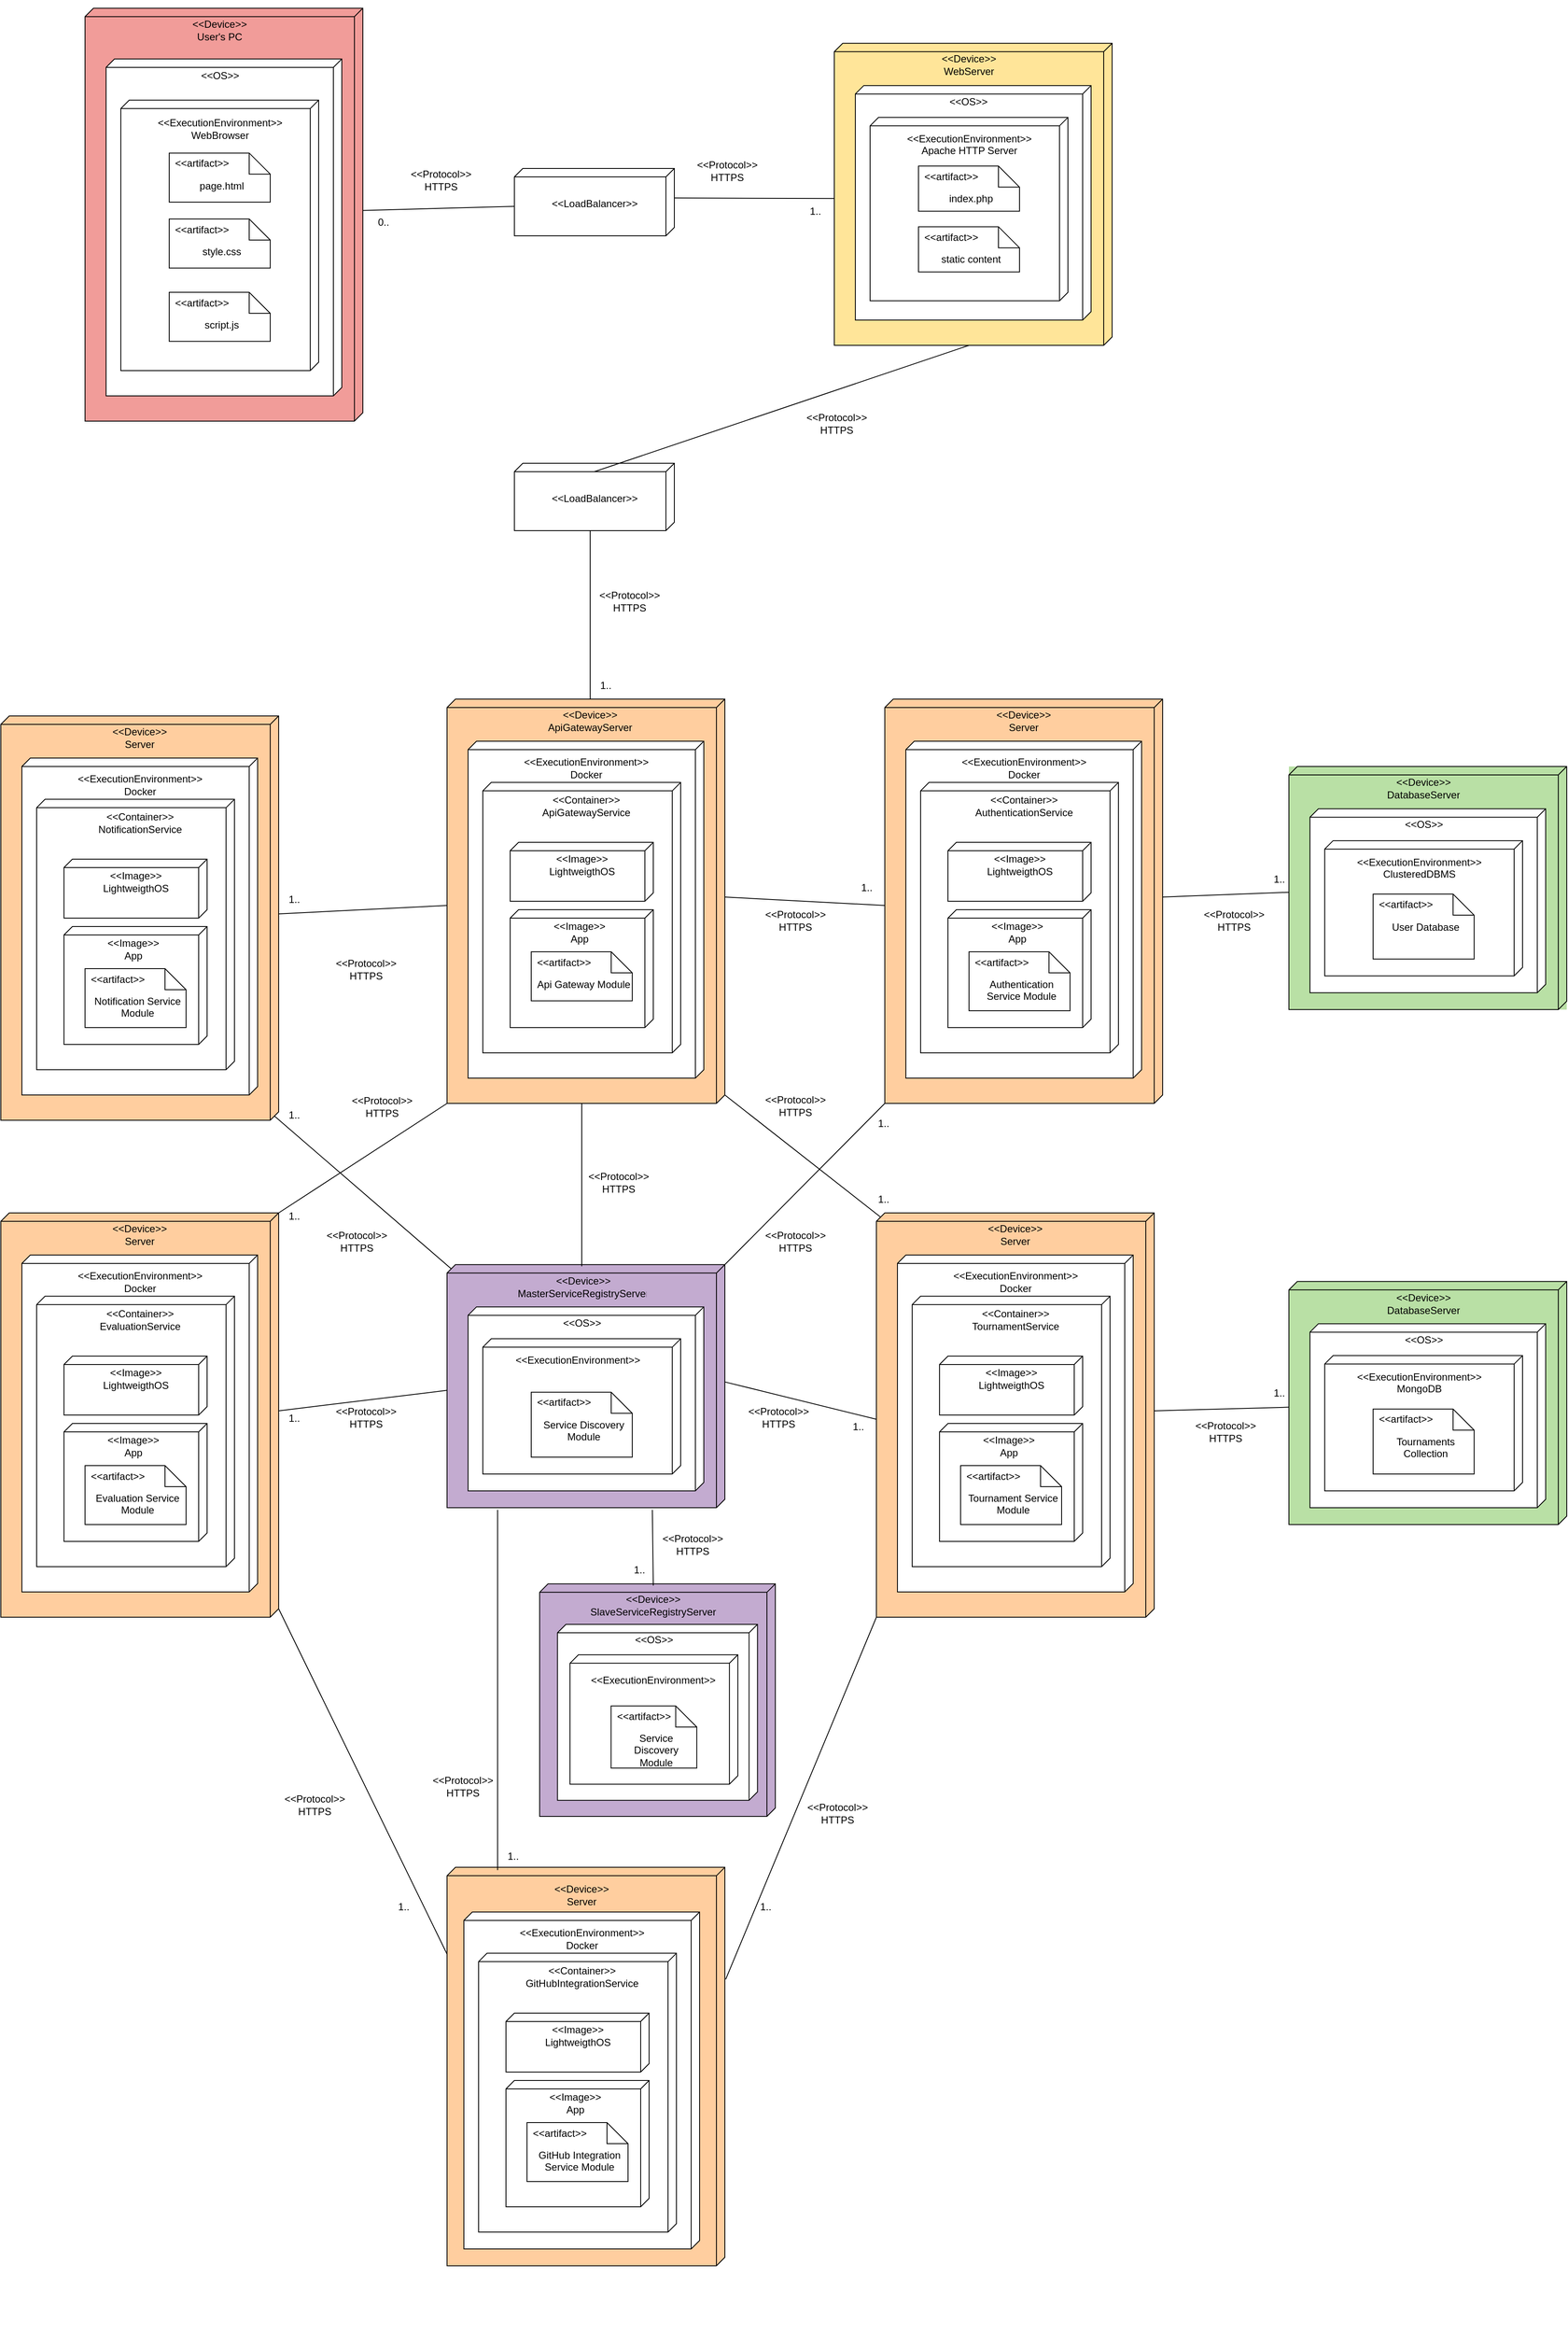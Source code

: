 <mxfile version="22.1.11" type="device">
  <diagram name="Page-1" id="5f0bae14-7c28-e335-631c-24af17079c00">
    <mxGraphModel dx="2347" dy="2377" grid="1" gridSize="10" guides="1" tooltips="1" connect="1" arrows="1" fold="1" page="1" pageScale="1" pageWidth="1100" pageHeight="850" background="none" math="0" shadow="0">
      <root>
        <mxCell id="0" />
        <mxCell id="1" parent="0" />
        <mxCell id="39150e848f15840c-15" style="edgeStyle=orthogonalEdgeStyle;rounded=0;html=1;labelBackgroundColor=none;startArrow=none;startFill=0;startSize=8;endArrow=open;endFill=0;endSize=16;fontFamily=Verdana;fontSize=12;dashed=1;" parent="1" edge="1">
          <mxGeometry relative="1" as="geometry">
            <Array as="points">
              <mxPoint x="350" y="220" />
              <mxPoint x="215" y="220" />
            </Array>
            <mxPoint x="215" y="190" as="targetPoint" />
          </mxGeometry>
        </mxCell>
        <mxCell id="8VfH4JJ4uq1HrNAevUR7-10" value="" style="group" parent="1" vertex="1" connectable="0">
          <mxGeometry x="1220" y="-250" width="330" height="500" as="geometry" />
        </mxCell>
        <mxCell id="39150e848f15840c-1" value="" style="verticalAlign=top;align=left;spacingTop=8;spacingLeft=2;spacingRight=12;shape=cube;size=10;direction=south;fontStyle=4;html=1;rounded=0;shadow=0;comic=0;labelBackgroundColor=none;strokeWidth=1;fontFamily=Verdana;fontSize=12;fillColor=#F19C99;" parent="8VfH4JJ4uq1HrNAevUR7-10" vertex="1">
          <mxGeometry x="50" y="9.74" width="330" height="490.26" as="geometry" />
        </mxCell>
        <UserObject label="&amp;lt;&amp;lt;Device&amp;gt;&amp;gt;&lt;br&gt;User&#39;s PC" placeholders="1" name="Variable" id="8VfH4JJ4uq1HrNAevUR7-1">
          <mxCell style="text;html=1;strokeColor=none;fillColor=none;align=center;verticalAlign=middle;whiteSpace=wrap;overflow=hidden;" parent="8VfH4JJ4uq1HrNAevUR7-10" vertex="1">
            <mxGeometry x="170" y="9.738" width="80" height="52.857" as="geometry" />
          </mxCell>
        </UserObject>
        <mxCell id="8VfH4JJ4uq1HrNAevUR7-3" value="" style="verticalAlign=top;align=left;spacingTop=8;spacingLeft=2;spacingRight=12;shape=cube;size=10;direction=south;fontStyle=4;html=1;rounded=0;shadow=0;comic=0;labelBackgroundColor=none;strokeWidth=1;fontFamily=Verdana;fontSize=12" parent="8VfH4JJ4uq1HrNAevUR7-10" vertex="1">
          <mxGeometry x="75" y="70.0" width="280" height="400" as="geometry" />
        </mxCell>
        <UserObject label="&amp;lt;&amp;lt;OS&amp;gt;&amp;gt;&lt;br&gt;" placeholders="1" name="Variable" id="8VfH4JJ4uq1HrNAevUR7-4">
          <mxCell style="text;html=1;strokeColor=none;fillColor=none;align=center;verticalAlign=middle;whiteSpace=wrap;overflow=hidden;" parent="8VfH4JJ4uq1HrNAevUR7-10" vertex="1">
            <mxGeometry x="127.5" y="69.996" width="165" height="40.69" as="geometry" />
          </mxCell>
        </UserObject>
        <mxCell id="8VfH4JJ4uq1HrNAevUR7-5" value="" style="verticalAlign=top;align=left;spacingTop=8;spacingLeft=2;spacingRight=12;shape=cube;size=10;direction=south;fontStyle=4;html=1;rounded=0;shadow=0;comic=0;labelBackgroundColor=none;strokeWidth=1;fontFamily=Verdana;fontSize=12" parent="8VfH4JJ4uq1HrNAevUR7-10" vertex="1">
          <mxGeometry x="92.5" y="118.93" width="235" height="321.07" as="geometry" />
        </mxCell>
        <UserObject label="&amp;lt;&amp;lt;ExecutionEnvironment&amp;gt;&amp;gt;&lt;br&gt;WebBrowser" placeholders="1" name="Variable" id="8VfH4JJ4uq1HrNAevUR7-6">
          <mxCell style="text;html=1;strokeColor=none;fillColor=none;align=center;verticalAlign=middle;whiteSpace=wrap;overflow=hidden;" parent="8VfH4JJ4uq1HrNAevUR7-10" vertex="1">
            <mxGeometry x="127.5" y="136.32" width="165" height="33.68" as="geometry" />
          </mxCell>
        </UserObject>
        <mxCell id="8VfH4JJ4uq1HrNAevUR7-8" value="page.html" style="shape=note2;boundedLbl=1;whiteSpace=wrap;html=1;size=25;verticalAlign=top;align=center;spacingLeft=5;" parent="8VfH4JJ4uq1HrNAevUR7-10" vertex="1">
          <mxGeometry x="150" y="181.7" width="120" height="58.3" as="geometry" />
        </mxCell>
        <mxCell id="8VfH4JJ4uq1HrNAevUR7-9" value="&amp;lt;&amp;lt;artifact&amp;gt;&amp;gt;" style="resizeWidth=1;part=1;strokeColor=none;fillColor=none;align=left;spacingLeft=5;html=1;whiteSpace=wrap;" parent="8VfH4JJ4uq1HrNAevUR7-8" vertex="1">
          <mxGeometry width="120" height="25" relative="1" as="geometry" />
        </mxCell>
        <mxCell id="8VfH4JJ4uq1HrNAevUR7-74" value="style.css" style="shape=note2;boundedLbl=1;whiteSpace=wrap;html=1;size=25;verticalAlign=top;align=center;spacingLeft=5;" parent="8VfH4JJ4uq1HrNAevUR7-10" vertex="1">
          <mxGeometry x="150" y="260" width="120" height="58.3" as="geometry" />
        </mxCell>
        <mxCell id="8VfH4JJ4uq1HrNAevUR7-75" value="&amp;lt;&amp;lt;artifact&amp;gt;&amp;gt;" style="resizeWidth=1;part=1;strokeColor=none;fillColor=none;align=left;spacingLeft=5;html=1;whiteSpace=wrap;" parent="8VfH4JJ4uq1HrNAevUR7-74" vertex="1">
          <mxGeometry width="120" height="25" relative="1" as="geometry" />
        </mxCell>
        <mxCell id="8VfH4JJ4uq1HrNAevUR7-76" value="script.js" style="shape=note2;boundedLbl=1;whiteSpace=wrap;html=1;size=25;verticalAlign=top;align=center;spacingLeft=5;" parent="8VfH4JJ4uq1HrNAevUR7-10" vertex="1">
          <mxGeometry x="150" y="347" width="120" height="58.3" as="geometry" />
        </mxCell>
        <mxCell id="8VfH4JJ4uq1HrNAevUR7-77" value="&amp;lt;&amp;lt;artifact&amp;gt;&amp;gt;" style="resizeWidth=1;part=1;strokeColor=none;fillColor=none;align=left;spacingLeft=5;html=1;whiteSpace=wrap;" parent="8VfH4JJ4uq1HrNAevUR7-76" vertex="1">
          <mxGeometry width="120" height="25" relative="1" as="geometry" />
        </mxCell>
        <mxCell id="8VfH4JJ4uq1HrNAevUR7-31" value="" style="group" parent="1" vertex="1" connectable="0">
          <mxGeometry x="1780" y="-50" width="190" height="80" as="geometry" />
        </mxCell>
        <mxCell id="8VfH4JJ4uq1HrNAevUR7-29" value="" style="verticalAlign=top;align=left;spacingTop=8;spacingLeft=2;spacingRight=12;shape=cube;size=10;direction=south;fontStyle=4;html=1;rounded=0;shadow=0;comic=0;labelBackgroundColor=none;strokeWidth=1;fontFamily=Verdana;fontSize=12" parent="8VfH4JJ4uq1HrNAevUR7-31" vertex="1">
          <mxGeometry width="190" height="80" as="geometry" />
        </mxCell>
        <UserObject label="&amp;lt;&amp;lt;LoadBalancer&amp;gt;&amp;gt;" placeholders="1" name="Variable" id="8VfH4JJ4uq1HrNAevUR7-30">
          <mxCell style="text;html=1;strokeColor=none;fillColor=none;align=center;verticalAlign=middle;whiteSpace=wrap;overflow=hidden;" parent="8VfH4JJ4uq1HrNAevUR7-31" vertex="1">
            <mxGeometry x="12.5" y="32.5" width="165" height="15" as="geometry" />
          </mxCell>
        </UserObject>
        <mxCell id="8VfH4JJ4uq1HrNAevUR7-65" value="" style="endArrow=none;html=1;rounded=0;align=center;verticalAlign=top;endFill=0;labelBackgroundColor=none;exitX=0;exitY=0;exitDx=240.13;exitDy=0;exitPerimeter=0;entryX=0;entryY=0;entryDx=45;entryDy=190;entryPerimeter=0;" parent="1" source="39150e848f15840c-1" target="8VfH4JJ4uq1HrNAevUR7-29" edge="1">
          <mxGeometry relative="1" as="geometry">
            <mxPoint x="1240" y="-370" as="sourcePoint" />
            <mxPoint x="1030" y="-415" as="targetPoint" />
          </mxGeometry>
        </mxCell>
        <mxCell id="8VfH4JJ4uq1HrNAevUR7-67" value="0.." style="resizable=0;html=1;align=left;verticalAlign=top;labelBackgroundColor=none;" parent="8VfH4JJ4uq1HrNAevUR7-65" connectable="0" vertex="1">
          <mxGeometry x="-1" relative="1" as="geometry">
            <mxPoint x="16" as="offset" />
          </mxGeometry>
        </mxCell>
        <mxCell id="8VfH4JJ4uq1HrNAevUR7-68" value="&amp;lt;&amp;lt;Protocol&amp;gt;&amp;gt;&lt;br&gt;&lt;div style=&quot;text-align: center;&quot;&gt;&lt;span style=&quot;background-color: initial;&quot;&gt;HTTPS&lt;/span&gt;&lt;/div&gt;" style="resizable=0;html=1;align=right;verticalAlign=bottom;labelBackgroundColor=none;" parent="8VfH4JJ4uq1HrNAevUR7-65" connectable="0" vertex="1">
          <mxGeometry x="1" relative="1" as="geometry">
            <mxPoint x="-50" y="-15" as="offset" />
          </mxGeometry>
        </mxCell>
        <mxCell id="8VfH4JJ4uq1HrNAevUR7-78" value="" style="group" parent="1" vertex="1" connectable="0">
          <mxGeometry x="2160" y="-220" width="330" height="460" as="geometry" />
        </mxCell>
        <mxCell id="8VfH4JJ4uq1HrNAevUR7-79" value="" style="verticalAlign=top;align=left;spacingTop=8;spacingLeft=2;spacingRight=12;shape=cube;size=10;direction=south;fontStyle=4;html=1;rounded=0;shadow=0;comic=0;labelBackgroundColor=none;strokeWidth=1;fontFamily=Verdana;fontSize=12;fillColor=#FFE599;" parent="8VfH4JJ4uq1HrNAevUR7-78" vertex="1">
          <mxGeometry y="21.35" width="330" height="358.65" as="geometry" />
        </mxCell>
        <UserObject label="&amp;lt;&amp;lt;Device&amp;gt;&amp;gt;&lt;br&gt;WebServer" placeholders="1" name="Variable" id="8VfH4JJ4uq1HrNAevUR7-80">
          <mxCell style="text;html=1;strokeColor=none;fillColor=none;align=center;verticalAlign=middle;whiteSpace=wrap;overflow=hidden;" parent="8VfH4JJ4uq1HrNAevUR7-78" vertex="1">
            <mxGeometry x="120" y="22.949" width="80" height="48.629" as="geometry" />
          </mxCell>
        </UserObject>
        <mxCell id="8VfH4JJ4uq1HrNAevUR7-81" value="" style="verticalAlign=top;align=left;spacingTop=8;spacingLeft=2;spacingRight=12;shape=cube;size=10;direction=south;fontStyle=4;html=1;rounded=0;shadow=0;comic=0;labelBackgroundColor=none;strokeWidth=1;fontFamily=Verdana;fontSize=12" parent="8VfH4JJ4uq1HrNAevUR7-78" vertex="1">
          <mxGeometry x="25" y="71.58" width="280" height="278.42" as="geometry" />
        </mxCell>
        <UserObject label="&amp;lt;&amp;lt;OS&amp;gt;&amp;gt;&lt;br&gt;" placeholders="1" name="Variable" id="8VfH4JJ4uq1HrNAevUR7-82">
          <mxCell style="text;html=1;strokeColor=none;fillColor=none;align=center;verticalAlign=middle;whiteSpace=wrap;overflow=hidden;" parent="8VfH4JJ4uq1HrNAevUR7-78" vertex="1">
            <mxGeometry x="77.5" y="71.99" width="162.5" height="37.44" as="geometry" />
          </mxCell>
        </UserObject>
        <mxCell id="8VfH4JJ4uq1HrNAevUR7-83" value="" style="verticalAlign=top;align=left;spacingTop=8;spacingLeft=2;spacingRight=12;shape=cube;size=10;direction=south;fontStyle=4;html=1;rounded=0;shadow=0;comic=0;labelBackgroundColor=none;strokeWidth=1;fontFamily=Verdana;fontSize=12" parent="8VfH4JJ4uq1HrNAevUR7-78" vertex="1">
          <mxGeometry x="42.5" y="109.419" width="235" height="217.692" as="geometry" />
        </mxCell>
        <UserObject label="&amp;lt;&amp;lt;ExecutionEnvironment&amp;gt;&amp;gt;&lt;br&gt;Apache HTTP Server" placeholders="1" name="Variable" id="8VfH4JJ4uq1HrNAevUR7-84">
          <mxCell style="text;html=1;strokeColor=none;fillColor=none;align=center;verticalAlign=middle;whiteSpace=wrap;overflow=hidden;" parent="8VfH4JJ4uq1HrNAevUR7-78" vertex="1">
            <mxGeometry x="77.5" y="125.414" width="165" height="30.986" as="geometry" />
          </mxCell>
        </UserObject>
        <mxCell id="8VfH4JJ4uq1HrNAevUR7-85" value="index.php" style="shape=note2;boundedLbl=1;whiteSpace=wrap;html=1;size=25;verticalAlign=top;align=center;spacingLeft=5;" parent="8VfH4JJ4uq1HrNAevUR7-78" vertex="1">
          <mxGeometry x="100" y="167.164" width="120" height="53.636" as="geometry" />
        </mxCell>
        <mxCell id="8VfH4JJ4uq1HrNAevUR7-86" value="&amp;lt;&amp;lt;artifact&amp;gt;&amp;gt;" style="resizeWidth=1;part=1;strokeColor=none;fillColor=none;align=left;spacingLeft=5;html=1;whiteSpace=wrap;" parent="8VfH4JJ4uq1HrNAevUR7-85" vertex="1">
          <mxGeometry width="120" height="25" relative="1" as="geometry" />
        </mxCell>
        <mxCell id="8VfH4JJ4uq1HrNAevUR7-87" value="static content" style="shape=note2;boundedLbl=1;whiteSpace=wrap;html=1;size=25;verticalAlign=top;align=center;spacingLeft=5;" parent="8VfH4JJ4uq1HrNAevUR7-78" vertex="1">
          <mxGeometry x="100" y="239.2" width="120" height="53.636" as="geometry" />
        </mxCell>
        <mxCell id="8VfH4JJ4uq1HrNAevUR7-88" value="&amp;lt;&amp;lt;artifact&amp;gt;&amp;gt;" style="resizeWidth=1;part=1;strokeColor=none;fillColor=none;align=left;spacingLeft=5;html=1;whiteSpace=wrap;" parent="8VfH4JJ4uq1HrNAevUR7-87" vertex="1">
          <mxGeometry width="120" height="25" relative="1" as="geometry" />
        </mxCell>
        <mxCell id="8VfH4JJ4uq1HrNAevUR7-91" value="" style="endArrow=none;html=1;rounded=0;align=center;verticalAlign=top;endFill=0;labelBackgroundColor=none;entryX=0;entryY=0;entryDx=184.325;entryDy=330;exitX=0;exitY=0;exitDx=35;exitDy=0;exitPerimeter=0;entryPerimeter=0;" parent="1" source="8VfH4JJ4uq1HrNAevUR7-29" target="8VfH4JJ4uq1HrNAevUR7-79" edge="1">
          <mxGeometry relative="1" as="geometry">
            <mxPoint x="1560" y="-414" as="sourcePoint" />
            <mxPoint x="1710" y="-414" as="targetPoint" />
          </mxGeometry>
        </mxCell>
        <mxCell id="8VfH4JJ4uq1HrNAevUR7-92" value="1.." style="resizable=0;html=1;align=left;verticalAlign=top;labelBackgroundColor=none;" parent="8VfH4JJ4uq1HrNAevUR7-91" connectable="0" vertex="1">
          <mxGeometry x="-1" relative="1" as="geometry">
            <mxPoint x="159" y="2" as="offset" />
          </mxGeometry>
        </mxCell>
        <mxCell id="8VfH4JJ4uq1HrNAevUR7-93" value="&amp;lt;&amp;lt;Protocol&amp;gt;&amp;gt;&lt;br&gt;&lt;div style=&quot;text-align: center;&quot;&gt;&lt;span style=&quot;background-color: initial;&quot;&gt;HTTPS&lt;/span&gt;&lt;/div&gt;" style="resizable=0;html=1;align=right;verticalAlign=bottom;labelBackgroundColor=none;" parent="8VfH4JJ4uq1HrNAevUR7-91" connectable="0" vertex="1">
          <mxGeometry x="1" relative="1" as="geometry">
            <mxPoint x="-90" y="-16" as="offset" />
          </mxGeometry>
        </mxCell>
        <mxCell id="8VfH4JJ4uq1HrNAevUR7-95" value="" style="group" parent="1" vertex="1" connectable="0">
          <mxGeometry x="1780" y="300" width="190" height="80" as="geometry" />
        </mxCell>
        <mxCell id="8VfH4JJ4uq1HrNAevUR7-96" value="" style="verticalAlign=top;align=left;spacingTop=8;spacingLeft=2;spacingRight=12;shape=cube;size=10;direction=south;fontStyle=4;html=1;rounded=0;shadow=0;comic=0;labelBackgroundColor=none;strokeWidth=1;fontFamily=Verdana;fontSize=12" parent="8VfH4JJ4uq1HrNAevUR7-95" vertex="1">
          <mxGeometry width="190" height="80" as="geometry" />
        </mxCell>
        <UserObject label="&amp;lt;&amp;lt;LoadBalancer&amp;gt;&amp;gt;" placeholders="1" name="Variable" id="8VfH4JJ4uq1HrNAevUR7-97">
          <mxCell style="text;html=1;strokeColor=none;fillColor=none;align=center;verticalAlign=middle;whiteSpace=wrap;overflow=hidden;" parent="8VfH4JJ4uq1HrNAevUR7-95" vertex="1">
            <mxGeometry x="12.5" y="32.5" width="165" height="15" as="geometry" />
          </mxCell>
        </UserObject>
        <mxCell id="8VfH4JJ4uq1HrNAevUR7-106" value="" style="endArrow=none;html=1;rounded=0;align=center;verticalAlign=top;endFill=0;labelBackgroundColor=none;exitX=0;exitY=0;exitDx=358.65;exitDy=170;exitPerimeter=0;" parent="1" source="8VfH4JJ4uq1HrNAevUR7-79" edge="1">
          <mxGeometry relative="1" as="geometry">
            <mxPoint x="1256.51" y="287.132" as="sourcePoint" />
            <mxPoint x="1875" y="310" as="targetPoint" />
          </mxGeometry>
        </mxCell>
        <mxCell id="8VfH4JJ4uq1HrNAevUR7-108" value="&amp;lt;&amp;lt;Protocol&amp;gt;&amp;gt;&lt;br&gt;&lt;div style=&quot;text-align: center;&quot;&gt;&lt;span style=&quot;background-color: initial;&quot;&gt;HTTPS&lt;/span&gt;&lt;/div&gt;" style="resizable=0;html=1;align=right;verticalAlign=bottom;labelBackgroundColor=none;" parent="8VfH4JJ4uq1HrNAevUR7-106" connectable="0" vertex="1">
          <mxGeometry x="1" relative="1" as="geometry">
            <mxPoint x="324" y="-40" as="offset" />
          </mxGeometry>
        </mxCell>
        <mxCell id="8VfH4JJ4uq1HrNAevUR7-109" value="" style="endArrow=none;html=1;rounded=0;align=center;verticalAlign=top;endFill=0;labelBackgroundColor=none;exitX=0;exitY=0;exitDx=80;exitDy=100;exitPerimeter=0;entryX=0.5;entryY=0;entryDx=0;entryDy=0;" parent="1" source="8VfH4JJ4uq1HrNAevUR7-96" target="8VfH4JJ4uq1HrNAevUR7-114" edge="1">
          <mxGeometry relative="1" as="geometry">
            <mxPoint x="1970" y="190" as="sourcePoint" />
            <mxPoint x="2120" y="190" as="targetPoint" />
          </mxGeometry>
        </mxCell>
        <mxCell id="8VfH4JJ4uq1HrNAevUR7-110" value="&amp;lt;&amp;lt;Protocol&amp;gt;&amp;gt;&lt;br&gt;&lt;div style=&quot;text-align: center;&quot;&gt;&lt;span style=&quot;background-color: initial;&quot;&gt;HTTPS&lt;/span&gt;&lt;/div&gt;" style="resizable=0;html=1;align=right;verticalAlign=bottom;labelBackgroundColor=none;" parent="8VfH4JJ4uq1HrNAevUR7-109" connectable="0" vertex="1">
          <mxGeometry x="1" relative="1" as="geometry">
            <mxPoint x="83" y="-100" as="offset" />
          </mxGeometry>
        </mxCell>
        <mxCell id="8VfH4JJ4uq1HrNAevUR7-112" value="" style="group" parent="1" vertex="1" connectable="0">
          <mxGeometry x="1700" y="560" width="330" height="500" as="geometry" />
        </mxCell>
        <mxCell id="8VfH4JJ4uq1HrNAevUR7-113" value="" style="verticalAlign=top;align=left;spacingTop=8;spacingLeft=2;spacingRight=12;shape=cube;size=10;direction=south;fontStyle=4;html=1;rounded=0;shadow=0;comic=0;labelBackgroundColor=none;strokeWidth=1;fontFamily=Verdana;fontSize=12;fillColor=#FFCE9F;" parent="8VfH4JJ4uq1HrNAevUR7-112" vertex="1">
          <mxGeometry y="20" width="330" height="480" as="geometry" />
        </mxCell>
        <UserObject label="&amp;lt;&amp;lt;Device&amp;gt;&amp;gt;&lt;br&gt;ApiGatewayServer" placeholders="1" name="Variable" id="8VfH4JJ4uq1HrNAevUR7-114">
          <mxCell style="text;html=1;strokeColor=none;fillColor=none;align=center;verticalAlign=middle;whiteSpace=wrap;overflow=hidden;" parent="8VfH4JJ4uq1HrNAevUR7-112" vertex="1">
            <mxGeometry x="100" y="20" width="140" height="52.86" as="geometry" />
          </mxCell>
        </UserObject>
        <mxCell id="8VfH4JJ4uq1HrNAevUR7-115" value="" style="verticalAlign=top;align=left;spacingTop=8;spacingLeft=2;spacingRight=12;shape=cube;size=10;direction=south;fontStyle=4;html=1;rounded=0;shadow=0;comic=0;labelBackgroundColor=none;strokeWidth=1;fontFamily=Verdana;fontSize=12" parent="8VfH4JJ4uq1HrNAevUR7-112" vertex="1">
          <mxGeometry x="25" y="70" width="280" height="400" as="geometry" />
        </mxCell>
        <mxCell id="8VfH4JJ4uq1HrNAevUR7-117" value="" style="verticalAlign=top;align=left;spacingTop=8;spacingLeft=2;spacingRight=12;shape=cube;size=10;direction=south;fontStyle=4;html=1;rounded=0;shadow=0;comic=0;labelBackgroundColor=none;strokeWidth=1;fontFamily=Verdana;fontSize=12" parent="8VfH4JJ4uq1HrNAevUR7-112" vertex="1">
          <mxGeometry x="42.5" y="118.93" width="235" height="321.07" as="geometry" />
        </mxCell>
        <UserObject label="&amp;lt;&amp;lt;ExecutionEnvironment&amp;gt;&amp;gt;&lt;br&gt;Docker" placeholders="1" name="Variable" id="8VfH4JJ4uq1HrNAevUR7-118">
          <mxCell style="text;html=1;strokeColor=none;fillColor=none;align=center;verticalAlign=middle;whiteSpace=wrap;overflow=hidden;" parent="8VfH4JJ4uq1HrNAevUR7-112" vertex="1">
            <mxGeometry x="82.5" y="85.25" width="165" height="33.68" as="geometry" />
          </mxCell>
        </UserObject>
        <UserObject label="&amp;lt;&amp;lt;Container&amp;gt;&amp;gt;&lt;br&gt;ApiGatewayService" placeholders="1" name="Variable" id="8VfH4JJ4uq1HrNAevUR7-126">
          <mxCell style="text;html=1;strokeColor=none;fillColor=none;align=center;verticalAlign=middle;whiteSpace=wrap;overflow=hidden;" parent="8VfH4JJ4uq1HrNAevUR7-112" vertex="1">
            <mxGeometry x="82.5" y="130" width="165" height="33.68" as="geometry" />
          </mxCell>
        </UserObject>
        <mxCell id="8VfH4JJ4uq1HrNAevUR7-127" value="" style="verticalAlign=top;align=left;spacingTop=8;spacingLeft=2;spacingRight=12;shape=cube;size=10;direction=south;fontStyle=4;html=1;rounded=0;shadow=0;comic=0;labelBackgroundColor=none;strokeWidth=1;fontFamily=Verdana;fontSize=12" parent="8VfH4JJ4uq1HrNAevUR7-112" vertex="1">
          <mxGeometry x="75" y="190" width="170" height="70" as="geometry" />
        </mxCell>
        <mxCell id="8VfH4JJ4uq1HrNAevUR7-128" value="" style="verticalAlign=top;align=left;spacingTop=8;spacingLeft=2;spacingRight=12;shape=cube;size=10;direction=south;fontStyle=4;html=1;rounded=0;shadow=0;comic=0;labelBackgroundColor=none;strokeWidth=1;fontFamily=Verdana;fontSize=12" parent="8VfH4JJ4uq1HrNAevUR7-112" vertex="1">
          <mxGeometry x="75" y="270" width="170" height="140" as="geometry" />
        </mxCell>
        <UserObject label="&amp;lt;&amp;lt;Image&amp;gt;&amp;gt;&lt;br style=&quot;border-color: var(--border-color);&quot;&gt;LightweigthOS" placeholders="1" name="Variable" id="8VfH4JJ4uq1HrNAevUR7-130">
          <mxCell style="text;html=1;strokeColor=none;fillColor=none;align=center;verticalAlign=middle;whiteSpace=wrap;overflow=hidden;" parent="8VfH4JJ4uq1HrNAevUR7-112" vertex="1">
            <mxGeometry x="77.5" y="200" width="165" height="33.68" as="geometry" />
          </mxCell>
        </UserObject>
        <UserObject label="&amp;lt;&amp;lt;Image&amp;gt;&amp;gt;&lt;br style=&quot;border-color: var(--border-color);&quot;&gt;App" placeholders="1" name="Variable" id="8VfH4JJ4uq1HrNAevUR7-131">
          <mxCell style="text;html=1;strokeColor=none;fillColor=none;align=center;verticalAlign=middle;whiteSpace=wrap;overflow=hidden;" parent="8VfH4JJ4uq1HrNAevUR7-112" vertex="1">
            <mxGeometry x="75" y="280" width="165" height="33.68" as="geometry" />
          </mxCell>
        </UserObject>
        <mxCell id="8VfH4JJ4uq1HrNAevUR7-123" value="Api Gateway Module" style="shape=note2;boundedLbl=1;whiteSpace=wrap;html=1;size=25;verticalAlign=top;align=center;spacingLeft=5;" parent="8VfH4JJ4uq1HrNAevUR7-112" vertex="1">
          <mxGeometry x="100" y="320" width="120" height="58.3" as="geometry" />
        </mxCell>
        <mxCell id="8VfH4JJ4uq1HrNAevUR7-124" value="&amp;lt;&amp;lt;artifact&amp;gt;&amp;gt;" style="resizeWidth=1;part=1;strokeColor=none;fillColor=none;align=left;spacingLeft=5;html=1;whiteSpace=wrap;" parent="8VfH4JJ4uq1HrNAevUR7-123" vertex="1">
          <mxGeometry width="120" height="25" relative="1" as="geometry" />
        </mxCell>
        <mxCell id="sIQ3QIApmiIohxYwdnQI-1" value="1.." style="resizable=0;html=1;align=left;verticalAlign=top;labelBackgroundColor=none;" parent="8VfH4JJ4uq1HrNAevUR7-112" connectable="0" vertex="1">
          <mxGeometry x="180" y="-10" as="geometry" />
        </mxCell>
        <mxCell id="xKT0m7g9uOmXzZgmu-4E-1" value="" style="group" parent="1" vertex="1" connectable="0">
          <mxGeometry x="2220" y="560" width="330" height="500" as="geometry" />
        </mxCell>
        <mxCell id="xKT0m7g9uOmXzZgmu-4E-2" value="" style="verticalAlign=top;align=left;spacingTop=8;spacingLeft=2;spacingRight=12;shape=cube;size=10;direction=south;fontStyle=4;html=1;rounded=0;shadow=0;comic=0;labelBackgroundColor=none;strokeWidth=1;fontFamily=Verdana;fontSize=12;fillColor=#FFCE9F;" parent="xKT0m7g9uOmXzZgmu-4E-1" vertex="1">
          <mxGeometry y="20" width="330" height="480" as="geometry" />
        </mxCell>
        <UserObject label="&amp;lt;&amp;lt;Device&amp;gt;&amp;gt;&lt;br&gt;Server" placeholders="1" name="Variable" id="xKT0m7g9uOmXzZgmu-4E-3">
          <mxCell style="text;html=1;strokeColor=none;fillColor=none;align=center;verticalAlign=middle;whiteSpace=wrap;overflow=hidden;" parent="xKT0m7g9uOmXzZgmu-4E-1" vertex="1">
            <mxGeometry x="95" y="20" width="140" height="52.86" as="geometry" />
          </mxCell>
        </UserObject>
        <mxCell id="xKT0m7g9uOmXzZgmu-4E-4" value="" style="verticalAlign=top;align=left;spacingTop=8;spacingLeft=2;spacingRight=12;shape=cube;size=10;direction=south;fontStyle=4;html=1;rounded=0;shadow=0;comic=0;labelBackgroundColor=none;strokeWidth=1;fontFamily=Verdana;fontSize=12" parent="xKT0m7g9uOmXzZgmu-4E-1" vertex="1">
          <mxGeometry x="25" y="70" width="280" height="400" as="geometry" />
        </mxCell>
        <mxCell id="xKT0m7g9uOmXzZgmu-4E-5" value="" style="verticalAlign=top;align=left;spacingTop=8;spacingLeft=2;spacingRight=12;shape=cube;size=10;direction=south;fontStyle=4;html=1;rounded=0;shadow=0;comic=0;labelBackgroundColor=none;strokeWidth=1;fontFamily=Verdana;fontSize=12" parent="xKT0m7g9uOmXzZgmu-4E-1" vertex="1">
          <mxGeometry x="42.5" y="118.93" width="235" height="321.07" as="geometry" />
        </mxCell>
        <UserObject label="&amp;lt;&amp;lt;ExecutionEnvironment&amp;gt;&amp;gt;&lt;br&gt;Docker" placeholders="1" name="Variable" id="xKT0m7g9uOmXzZgmu-4E-6">
          <mxCell style="text;html=1;strokeColor=none;fillColor=none;align=center;verticalAlign=middle;whiteSpace=wrap;overflow=hidden;" parent="xKT0m7g9uOmXzZgmu-4E-1" vertex="1">
            <mxGeometry x="82.5" y="85.25" width="165" height="33.68" as="geometry" />
          </mxCell>
        </UserObject>
        <UserObject label="&amp;lt;&amp;lt;Container&amp;gt;&amp;gt;&lt;br&gt;AuthenticationService" placeholders="1" name="Variable" id="xKT0m7g9uOmXzZgmu-4E-7">
          <mxCell style="text;html=1;strokeColor=none;fillColor=none;align=center;verticalAlign=middle;whiteSpace=wrap;overflow=hidden;" parent="xKT0m7g9uOmXzZgmu-4E-1" vertex="1">
            <mxGeometry x="82.5" y="130" width="165" height="33.68" as="geometry" />
          </mxCell>
        </UserObject>
        <mxCell id="xKT0m7g9uOmXzZgmu-4E-8" value="" style="verticalAlign=top;align=left;spacingTop=8;spacingLeft=2;spacingRight=12;shape=cube;size=10;direction=south;fontStyle=4;html=1;rounded=0;shadow=0;comic=0;labelBackgroundColor=none;strokeWidth=1;fontFamily=Verdana;fontSize=12" parent="xKT0m7g9uOmXzZgmu-4E-1" vertex="1">
          <mxGeometry x="75" y="190" width="170" height="70" as="geometry" />
        </mxCell>
        <mxCell id="xKT0m7g9uOmXzZgmu-4E-9" value="" style="verticalAlign=top;align=left;spacingTop=8;spacingLeft=2;spacingRight=12;shape=cube;size=10;direction=south;fontStyle=4;html=1;rounded=0;shadow=0;comic=0;labelBackgroundColor=none;strokeWidth=1;fontFamily=Verdana;fontSize=12" parent="xKT0m7g9uOmXzZgmu-4E-1" vertex="1">
          <mxGeometry x="75" y="270" width="170" height="140" as="geometry" />
        </mxCell>
        <UserObject label="&amp;lt;&amp;lt;Image&amp;gt;&amp;gt;&lt;br style=&quot;border-color: var(--border-color);&quot;&gt;LightweigthOS" placeholders="1" name="Variable" id="xKT0m7g9uOmXzZgmu-4E-10">
          <mxCell style="text;html=1;strokeColor=none;fillColor=none;align=center;verticalAlign=middle;whiteSpace=wrap;overflow=hidden;" parent="xKT0m7g9uOmXzZgmu-4E-1" vertex="1">
            <mxGeometry x="77.5" y="200" width="165" height="33.68" as="geometry" />
          </mxCell>
        </UserObject>
        <UserObject label="&amp;lt;&amp;lt;Image&amp;gt;&amp;gt;&lt;br style=&quot;border-color: var(--border-color);&quot;&gt;App" placeholders="1" name="Variable" id="xKT0m7g9uOmXzZgmu-4E-11">
          <mxCell style="text;html=1;strokeColor=none;fillColor=none;align=center;verticalAlign=middle;whiteSpace=wrap;overflow=hidden;" parent="xKT0m7g9uOmXzZgmu-4E-1" vertex="1">
            <mxGeometry x="75" y="280" width="165" height="33.68" as="geometry" />
          </mxCell>
        </UserObject>
        <mxCell id="xKT0m7g9uOmXzZgmu-4E-12" value="Authentication Service Module" style="shape=note2;boundedLbl=1;whiteSpace=wrap;html=1;size=25;verticalAlign=top;align=center;spacingLeft=5;" parent="xKT0m7g9uOmXzZgmu-4E-1" vertex="1">
          <mxGeometry x="100" y="320" width="120" height="70" as="geometry" />
        </mxCell>
        <mxCell id="xKT0m7g9uOmXzZgmu-4E-13" value="&amp;lt;&amp;lt;artifact&amp;gt;&amp;gt;" style="resizeWidth=1;part=1;strokeColor=none;fillColor=none;align=left;spacingLeft=5;html=1;whiteSpace=wrap;" parent="xKT0m7g9uOmXzZgmu-4E-12" vertex="1">
          <mxGeometry width="120" height="25" relative="1" as="geometry" />
        </mxCell>
        <mxCell id="xKT0m7g9uOmXzZgmu-4E-15" value="" style="group" parent="1" vertex="1" connectable="0">
          <mxGeometry x="1700" y="1230" width="330" height="460" as="geometry" />
        </mxCell>
        <mxCell id="xKT0m7g9uOmXzZgmu-4E-16" value="" style="verticalAlign=top;align=left;spacingTop=8;spacingLeft=2;spacingRight=12;shape=cube;size=10;direction=south;fontStyle=4;html=1;rounded=0;shadow=0;comic=0;labelBackgroundColor=none;strokeWidth=1;fontFamily=Verdana;fontSize=12;fillColor=#C3ABD0;" parent="xKT0m7g9uOmXzZgmu-4E-15" vertex="1">
          <mxGeometry y="21.35" width="330" height="288.65" as="geometry" />
        </mxCell>
        <UserObject label="&amp;lt;&amp;lt;Device&amp;gt;&amp;gt;&lt;br&gt;MasterServiceRegistryServer" placeholders="1" name="Variable" id="xKT0m7g9uOmXzZgmu-4E-17">
          <mxCell style="text;html=1;strokeColor=none;fillColor=none;align=center;verticalAlign=middle;whiteSpace=wrap;overflow=hidden;" parent="xKT0m7g9uOmXzZgmu-4E-15" vertex="1">
            <mxGeometry x="82.5" y="23.36" width="155" height="48.63" as="geometry" />
          </mxCell>
        </UserObject>
        <mxCell id="xKT0m7g9uOmXzZgmu-4E-18" value="" style="verticalAlign=top;align=left;spacingTop=8;spacingLeft=2;spacingRight=12;shape=cube;size=10;direction=south;fontStyle=4;html=1;rounded=0;shadow=0;comic=0;labelBackgroundColor=none;strokeWidth=1;fontFamily=Verdana;fontSize=12" parent="xKT0m7g9uOmXzZgmu-4E-15" vertex="1">
          <mxGeometry x="25" y="71.58" width="280" height="218.42" as="geometry" />
        </mxCell>
        <UserObject label="&amp;lt;&amp;lt;OS&amp;gt;&amp;gt;&lt;br&gt;" placeholders="1" name="Variable" id="xKT0m7g9uOmXzZgmu-4E-19">
          <mxCell style="text;html=1;strokeColor=none;fillColor=none;align=center;verticalAlign=middle;whiteSpace=wrap;overflow=hidden;" parent="xKT0m7g9uOmXzZgmu-4E-15" vertex="1">
            <mxGeometry x="77.5" y="71.986" width="165" height="37.435" as="geometry" />
          </mxCell>
        </UserObject>
        <mxCell id="xKT0m7g9uOmXzZgmu-4E-20" value="" style="verticalAlign=top;align=left;spacingTop=8;spacingLeft=2;spacingRight=12;shape=cube;size=10;direction=south;fontStyle=4;html=1;rounded=0;shadow=0;comic=0;labelBackgroundColor=none;strokeWidth=1;fontFamily=Verdana;fontSize=12" parent="xKT0m7g9uOmXzZgmu-4E-15" vertex="1">
          <mxGeometry x="42.5" y="109.42" width="235" height="160.58" as="geometry" />
        </mxCell>
        <UserObject label="&amp;lt;&amp;lt;ExecutionEnvironment&amp;gt;&amp;gt;&lt;br&gt;" placeholders="1" name="Variable" id="xKT0m7g9uOmXzZgmu-4E-21">
          <mxCell style="text;html=1;strokeColor=none;fillColor=none;align=center;verticalAlign=middle;whiteSpace=wrap;overflow=hidden;" parent="xKT0m7g9uOmXzZgmu-4E-15" vertex="1">
            <mxGeometry x="72.5" y="120.004" width="165" height="30.986" as="geometry" />
          </mxCell>
        </UserObject>
        <mxCell id="xKT0m7g9uOmXzZgmu-4E-22" value="Service Discovery Module" style="shape=note2;boundedLbl=1;whiteSpace=wrap;html=1;size=25;verticalAlign=top;align=center;spacingLeft=5;" parent="xKT0m7g9uOmXzZgmu-4E-15" vertex="1">
          <mxGeometry x="100" y="172.89" width="120" height="77.11" as="geometry" />
        </mxCell>
        <mxCell id="xKT0m7g9uOmXzZgmu-4E-23" value="&amp;lt;&amp;lt;artifact&amp;gt;&amp;gt;" style="resizeWidth=1;part=1;strokeColor=none;fillColor=none;align=left;spacingLeft=5;html=1;whiteSpace=wrap;" parent="xKT0m7g9uOmXzZgmu-4E-22" vertex="1">
          <mxGeometry width="120" height="25" relative="1" as="geometry" />
        </mxCell>
        <mxCell id="xKT0m7g9uOmXzZgmu-4E-26" value="" style="group" parent="1" vertex="1" connectable="0">
          <mxGeometry x="2210" y="1170" width="330" height="500" as="geometry" />
        </mxCell>
        <mxCell id="xKT0m7g9uOmXzZgmu-4E-27" value="" style="verticalAlign=top;align=left;spacingTop=8;spacingLeft=2;spacingRight=12;shape=cube;size=10;direction=south;fontStyle=4;html=1;rounded=0;shadow=0;comic=0;labelBackgroundColor=none;strokeWidth=1;fontFamily=Verdana;fontSize=12;fillColor=#FFCE9F;" parent="xKT0m7g9uOmXzZgmu-4E-26" vertex="1">
          <mxGeometry y="20" width="330" height="480" as="geometry" />
        </mxCell>
        <UserObject label="&amp;lt;&amp;lt;Device&amp;gt;&amp;gt;&lt;br&gt;Server" placeholders="1" name="Variable" id="xKT0m7g9uOmXzZgmu-4E-28">
          <mxCell style="text;html=1;strokeColor=none;fillColor=none;align=center;verticalAlign=middle;whiteSpace=wrap;overflow=hidden;" parent="xKT0m7g9uOmXzZgmu-4E-26" vertex="1">
            <mxGeometry x="95" y="20" width="140" height="52.86" as="geometry" />
          </mxCell>
        </UserObject>
        <mxCell id="xKT0m7g9uOmXzZgmu-4E-29" value="" style="verticalAlign=top;align=left;spacingTop=8;spacingLeft=2;spacingRight=12;shape=cube;size=10;direction=south;fontStyle=4;html=1;rounded=0;shadow=0;comic=0;labelBackgroundColor=none;strokeWidth=1;fontFamily=Verdana;fontSize=12" parent="xKT0m7g9uOmXzZgmu-4E-26" vertex="1">
          <mxGeometry x="25" y="70" width="280" height="400" as="geometry" />
        </mxCell>
        <mxCell id="xKT0m7g9uOmXzZgmu-4E-30" value="" style="verticalAlign=top;align=left;spacingTop=8;spacingLeft=2;spacingRight=12;shape=cube;size=10;direction=south;fontStyle=4;html=1;rounded=0;shadow=0;comic=0;labelBackgroundColor=none;strokeWidth=1;fontFamily=Verdana;fontSize=12" parent="xKT0m7g9uOmXzZgmu-4E-26" vertex="1">
          <mxGeometry x="42.5" y="118.93" width="235" height="321.07" as="geometry" />
        </mxCell>
        <UserObject label="&amp;lt;&amp;lt;ExecutionEnvironment&amp;gt;&amp;gt;&lt;br&gt;Docker" placeholders="1" name="Variable" id="xKT0m7g9uOmXzZgmu-4E-31">
          <mxCell style="text;html=1;strokeColor=none;fillColor=none;align=center;verticalAlign=middle;whiteSpace=wrap;overflow=hidden;" parent="xKT0m7g9uOmXzZgmu-4E-26" vertex="1">
            <mxGeometry x="82.5" y="85.25" width="165" height="33.68" as="geometry" />
          </mxCell>
        </UserObject>
        <UserObject label="&amp;lt;&amp;lt;Container&amp;gt;&amp;gt;&lt;br&gt;TournamentService" placeholders="1" name="Variable" id="xKT0m7g9uOmXzZgmu-4E-32">
          <mxCell style="text;html=1;strokeColor=none;fillColor=none;align=center;verticalAlign=middle;whiteSpace=wrap;overflow=hidden;" parent="xKT0m7g9uOmXzZgmu-4E-26" vertex="1">
            <mxGeometry x="82.5" y="130" width="165" height="33.68" as="geometry" />
          </mxCell>
        </UserObject>
        <mxCell id="xKT0m7g9uOmXzZgmu-4E-33" value="" style="verticalAlign=top;align=left;spacingTop=8;spacingLeft=2;spacingRight=12;shape=cube;size=10;direction=south;fontStyle=4;html=1;rounded=0;shadow=0;comic=0;labelBackgroundColor=none;strokeWidth=1;fontFamily=Verdana;fontSize=12" parent="xKT0m7g9uOmXzZgmu-4E-26" vertex="1">
          <mxGeometry x="75" y="190" width="170" height="70" as="geometry" />
        </mxCell>
        <mxCell id="xKT0m7g9uOmXzZgmu-4E-34" value="" style="verticalAlign=top;align=left;spacingTop=8;spacingLeft=2;spacingRight=12;shape=cube;size=10;direction=south;fontStyle=4;html=1;rounded=0;shadow=0;comic=0;labelBackgroundColor=none;strokeWidth=1;fontFamily=Verdana;fontSize=12" parent="xKT0m7g9uOmXzZgmu-4E-26" vertex="1">
          <mxGeometry x="75" y="270" width="170" height="140" as="geometry" />
        </mxCell>
        <UserObject label="&amp;lt;&amp;lt;Image&amp;gt;&amp;gt;&lt;br style=&quot;border-color: var(--border-color);&quot;&gt;LightweigthOS" placeholders="1" name="Variable" id="xKT0m7g9uOmXzZgmu-4E-35">
          <mxCell style="text;html=1;strokeColor=none;fillColor=none;align=center;verticalAlign=middle;whiteSpace=wrap;overflow=hidden;" parent="xKT0m7g9uOmXzZgmu-4E-26" vertex="1">
            <mxGeometry x="77.5" y="200" width="165" height="33.68" as="geometry" />
          </mxCell>
        </UserObject>
        <UserObject label="&amp;lt;&amp;lt;Image&amp;gt;&amp;gt;&lt;br style=&quot;border-color: var(--border-color);&quot;&gt;App" placeholders="1" name="Variable" id="xKT0m7g9uOmXzZgmu-4E-36">
          <mxCell style="text;html=1;strokeColor=none;fillColor=none;align=center;verticalAlign=middle;whiteSpace=wrap;overflow=hidden;" parent="xKT0m7g9uOmXzZgmu-4E-26" vertex="1">
            <mxGeometry x="75" y="280" width="165" height="33.68" as="geometry" />
          </mxCell>
        </UserObject>
        <mxCell id="xKT0m7g9uOmXzZgmu-4E-37" value="Tournament Service Module" style="shape=note2;boundedLbl=1;whiteSpace=wrap;html=1;size=25;verticalAlign=top;align=center;spacingLeft=5;" parent="xKT0m7g9uOmXzZgmu-4E-26" vertex="1">
          <mxGeometry x="100" y="320" width="120" height="70" as="geometry" />
        </mxCell>
        <mxCell id="xKT0m7g9uOmXzZgmu-4E-38" value="&amp;lt;&amp;lt;artifact&amp;gt;&amp;gt;" style="resizeWidth=1;part=1;strokeColor=none;fillColor=none;align=left;spacingLeft=5;html=1;whiteSpace=wrap;" parent="xKT0m7g9uOmXzZgmu-4E-37" vertex="1">
          <mxGeometry width="120" height="25" relative="1" as="geometry" />
        </mxCell>
        <mxCell id="sIQ3QIApmiIohxYwdnQI-2" value="1.." style="resizable=0;html=1;align=left;verticalAlign=top;labelBackgroundColor=none;" parent="xKT0m7g9uOmXzZgmu-4E-26" connectable="0" vertex="1">
          <mxGeometry y="-10" as="geometry" />
        </mxCell>
        <mxCell id="xKT0m7g9uOmXzZgmu-4E-39" value="" style="group" parent="1" vertex="1" connectable="0">
          <mxGeometry x="1170" y="1170" width="330" height="500" as="geometry" />
        </mxCell>
        <mxCell id="xKT0m7g9uOmXzZgmu-4E-40" value="" style="verticalAlign=top;align=left;spacingTop=8;spacingLeft=2;spacingRight=12;shape=cube;size=10;direction=south;fontStyle=4;html=1;rounded=0;shadow=0;comic=0;labelBackgroundColor=none;strokeWidth=1;fontFamily=Verdana;fontSize=12;fillColor=#FFCE9F;" parent="xKT0m7g9uOmXzZgmu-4E-39" vertex="1">
          <mxGeometry y="20" width="330" height="480" as="geometry" />
        </mxCell>
        <UserObject label="&amp;lt;&amp;lt;Device&amp;gt;&amp;gt;&lt;br&gt;Server" placeholders="1" name="Variable" id="xKT0m7g9uOmXzZgmu-4E-41">
          <mxCell style="text;html=1;strokeColor=none;fillColor=none;align=center;verticalAlign=middle;whiteSpace=wrap;overflow=hidden;" parent="xKT0m7g9uOmXzZgmu-4E-39" vertex="1">
            <mxGeometry x="95" y="20" width="140" height="52.86" as="geometry" />
          </mxCell>
        </UserObject>
        <mxCell id="xKT0m7g9uOmXzZgmu-4E-42" value="" style="verticalAlign=top;align=left;spacingTop=8;spacingLeft=2;spacingRight=12;shape=cube;size=10;direction=south;fontStyle=4;html=1;rounded=0;shadow=0;comic=0;labelBackgroundColor=none;strokeWidth=1;fontFamily=Verdana;fontSize=12" parent="xKT0m7g9uOmXzZgmu-4E-39" vertex="1">
          <mxGeometry x="25" y="70" width="280" height="400" as="geometry" />
        </mxCell>
        <mxCell id="xKT0m7g9uOmXzZgmu-4E-43" value="" style="verticalAlign=top;align=left;spacingTop=8;spacingLeft=2;spacingRight=12;shape=cube;size=10;direction=south;fontStyle=4;html=1;rounded=0;shadow=0;comic=0;labelBackgroundColor=none;strokeWidth=1;fontFamily=Verdana;fontSize=12" parent="xKT0m7g9uOmXzZgmu-4E-39" vertex="1">
          <mxGeometry x="42.5" y="118.93" width="235" height="321.07" as="geometry" />
        </mxCell>
        <UserObject label="&amp;lt;&amp;lt;ExecutionEnvironment&amp;gt;&amp;gt;&lt;br&gt;Docker" placeholders="1" name="Variable" id="xKT0m7g9uOmXzZgmu-4E-44">
          <mxCell style="text;html=1;strokeColor=none;fillColor=none;align=center;verticalAlign=middle;whiteSpace=wrap;overflow=hidden;" parent="xKT0m7g9uOmXzZgmu-4E-39" vertex="1">
            <mxGeometry x="82.5" y="85.25" width="165" height="33.68" as="geometry" />
          </mxCell>
        </UserObject>
        <UserObject label="&amp;lt;&amp;lt;Container&amp;gt;&amp;gt;&lt;br&gt;EvaluationService" placeholders="1" name="Variable" id="xKT0m7g9uOmXzZgmu-4E-45">
          <mxCell style="text;html=1;strokeColor=none;fillColor=none;align=center;verticalAlign=middle;whiteSpace=wrap;overflow=hidden;" parent="xKT0m7g9uOmXzZgmu-4E-39" vertex="1">
            <mxGeometry x="82.5" y="130" width="165" height="33.68" as="geometry" />
          </mxCell>
        </UserObject>
        <mxCell id="xKT0m7g9uOmXzZgmu-4E-46" value="" style="verticalAlign=top;align=left;spacingTop=8;spacingLeft=2;spacingRight=12;shape=cube;size=10;direction=south;fontStyle=4;html=1;rounded=0;shadow=0;comic=0;labelBackgroundColor=none;strokeWidth=1;fontFamily=Verdana;fontSize=12" parent="xKT0m7g9uOmXzZgmu-4E-39" vertex="1">
          <mxGeometry x="75" y="190" width="170" height="70" as="geometry" />
        </mxCell>
        <mxCell id="xKT0m7g9uOmXzZgmu-4E-47" value="" style="verticalAlign=top;align=left;spacingTop=8;spacingLeft=2;spacingRight=12;shape=cube;size=10;direction=south;fontStyle=4;html=1;rounded=0;shadow=0;comic=0;labelBackgroundColor=none;strokeWidth=1;fontFamily=Verdana;fontSize=12" parent="xKT0m7g9uOmXzZgmu-4E-39" vertex="1">
          <mxGeometry x="75" y="270" width="170" height="140" as="geometry" />
        </mxCell>
        <UserObject label="&amp;lt;&amp;lt;Image&amp;gt;&amp;gt;&lt;br style=&quot;border-color: var(--border-color);&quot;&gt;LightweigthOS" placeholders="1" name="Variable" id="xKT0m7g9uOmXzZgmu-4E-48">
          <mxCell style="text;html=1;strokeColor=none;fillColor=none;align=center;verticalAlign=middle;whiteSpace=wrap;overflow=hidden;" parent="xKT0m7g9uOmXzZgmu-4E-39" vertex="1">
            <mxGeometry x="77.5" y="200" width="165" height="33.68" as="geometry" />
          </mxCell>
        </UserObject>
        <UserObject label="&amp;lt;&amp;lt;Image&amp;gt;&amp;gt;&lt;br style=&quot;border-color: var(--border-color);&quot;&gt;App" placeholders="1" name="Variable" id="xKT0m7g9uOmXzZgmu-4E-49">
          <mxCell style="text;html=1;strokeColor=none;fillColor=none;align=center;verticalAlign=middle;whiteSpace=wrap;overflow=hidden;" parent="xKT0m7g9uOmXzZgmu-4E-39" vertex="1">
            <mxGeometry x="75" y="280" width="165" height="33.68" as="geometry" />
          </mxCell>
        </UserObject>
        <mxCell id="xKT0m7g9uOmXzZgmu-4E-50" value="Evaluation Service Module" style="shape=note2;boundedLbl=1;whiteSpace=wrap;html=1;size=25;verticalAlign=top;align=center;spacingLeft=5;" parent="xKT0m7g9uOmXzZgmu-4E-39" vertex="1">
          <mxGeometry x="100" y="320" width="120" height="70" as="geometry" />
        </mxCell>
        <mxCell id="xKT0m7g9uOmXzZgmu-4E-51" value="&amp;lt;&amp;lt;artifact&amp;gt;&amp;gt;" style="resizeWidth=1;part=1;strokeColor=none;fillColor=none;align=left;spacingLeft=5;html=1;whiteSpace=wrap;" parent="xKT0m7g9uOmXzZgmu-4E-50" vertex="1">
          <mxGeometry width="120" height="25" relative="1" as="geometry" />
        </mxCell>
        <mxCell id="xKT0m7g9uOmXzZgmu-4E-52" value="" style="group" parent="1" vertex="1" connectable="0">
          <mxGeometry x="1170" y="580" width="330" height="500" as="geometry" />
        </mxCell>
        <mxCell id="xKT0m7g9uOmXzZgmu-4E-53" value="" style="verticalAlign=top;align=left;spacingTop=8;spacingLeft=2;spacingRight=12;shape=cube;size=10;direction=south;fontStyle=4;html=1;rounded=0;shadow=0;comic=0;labelBackgroundColor=none;strokeWidth=1;fontFamily=Verdana;fontSize=12;fillColor=#FFCE9F;" parent="xKT0m7g9uOmXzZgmu-4E-52" vertex="1">
          <mxGeometry y="20" width="330" height="480" as="geometry" />
        </mxCell>
        <UserObject label="&amp;lt;&amp;lt;Device&amp;gt;&amp;gt;&lt;br&gt;Server" placeholders="1" name="Variable" id="xKT0m7g9uOmXzZgmu-4E-54">
          <mxCell style="text;html=1;strokeColor=none;fillColor=none;align=center;verticalAlign=middle;whiteSpace=wrap;overflow=hidden;" parent="xKT0m7g9uOmXzZgmu-4E-52" vertex="1">
            <mxGeometry x="95" y="20" width="140" height="52.86" as="geometry" />
          </mxCell>
        </UserObject>
        <mxCell id="xKT0m7g9uOmXzZgmu-4E-55" value="" style="verticalAlign=top;align=left;spacingTop=8;spacingLeft=2;spacingRight=12;shape=cube;size=10;direction=south;fontStyle=4;html=1;rounded=0;shadow=0;comic=0;labelBackgroundColor=none;strokeWidth=1;fontFamily=Verdana;fontSize=12" parent="xKT0m7g9uOmXzZgmu-4E-52" vertex="1">
          <mxGeometry x="25" y="70" width="280" height="400" as="geometry" />
        </mxCell>
        <mxCell id="xKT0m7g9uOmXzZgmu-4E-56" value="" style="verticalAlign=top;align=left;spacingTop=8;spacingLeft=2;spacingRight=12;shape=cube;size=10;direction=south;fontStyle=4;html=1;rounded=0;shadow=0;comic=0;labelBackgroundColor=none;strokeWidth=1;fontFamily=Verdana;fontSize=12" parent="xKT0m7g9uOmXzZgmu-4E-52" vertex="1">
          <mxGeometry x="42.5" y="118.93" width="235" height="321.07" as="geometry" />
        </mxCell>
        <UserObject label="&amp;lt;&amp;lt;ExecutionEnvironment&amp;gt;&amp;gt;&lt;br&gt;Docker" placeholders="1" name="Variable" id="xKT0m7g9uOmXzZgmu-4E-57">
          <mxCell style="text;html=1;strokeColor=none;fillColor=none;align=center;verticalAlign=middle;whiteSpace=wrap;overflow=hidden;" parent="xKT0m7g9uOmXzZgmu-4E-52" vertex="1">
            <mxGeometry x="82.5" y="85.25" width="165" height="33.68" as="geometry" />
          </mxCell>
        </UserObject>
        <UserObject label="&amp;lt;&amp;lt;Container&amp;gt;&amp;gt;&lt;br&gt;NotificationService" placeholders="1" name="Variable" id="xKT0m7g9uOmXzZgmu-4E-58">
          <mxCell style="text;html=1;strokeColor=none;fillColor=none;align=center;verticalAlign=middle;whiteSpace=wrap;overflow=hidden;" parent="xKT0m7g9uOmXzZgmu-4E-52" vertex="1">
            <mxGeometry x="82.5" y="130" width="165" height="33.68" as="geometry" />
          </mxCell>
        </UserObject>
        <mxCell id="xKT0m7g9uOmXzZgmu-4E-59" value="" style="verticalAlign=top;align=left;spacingTop=8;spacingLeft=2;spacingRight=12;shape=cube;size=10;direction=south;fontStyle=4;html=1;rounded=0;shadow=0;comic=0;labelBackgroundColor=none;strokeWidth=1;fontFamily=Verdana;fontSize=12" parent="xKT0m7g9uOmXzZgmu-4E-52" vertex="1">
          <mxGeometry x="75" y="190" width="170" height="70" as="geometry" />
        </mxCell>
        <mxCell id="xKT0m7g9uOmXzZgmu-4E-60" value="" style="verticalAlign=top;align=left;spacingTop=8;spacingLeft=2;spacingRight=12;shape=cube;size=10;direction=south;fontStyle=4;html=1;rounded=0;shadow=0;comic=0;labelBackgroundColor=none;strokeWidth=1;fontFamily=Verdana;fontSize=12" parent="xKT0m7g9uOmXzZgmu-4E-52" vertex="1">
          <mxGeometry x="75" y="270" width="170" height="140" as="geometry" />
        </mxCell>
        <UserObject label="&amp;lt;&amp;lt;Image&amp;gt;&amp;gt;&lt;br style=&quot;border-color: var(--border-color);&quot;&gt;LightweigthOS" placeholders="1" name="Variable" id="xKT0m7g9uOmXzZgmu-4E-61">
          <mxCell style="text;html=1;strokeColor=none;fillColor=none;align=center;verticalAlign=middle;whiteSpace=wrap;overflow=hidden;" parent="xKT0m7g9uOmXzZgmu-4E-52" vertex="1">
            <mxGeometry x="77.5" y="200" width="165" height="33.68" as="geometry" />
          </mxCell>
        </UserObject>
        <UserObject label="&amp;lt;&amp;lt;Image&amp;gt;&amp;gt;&lt;br style=&quot;border-color: var(--border-color);&quot;&gt;App" placeholders="1" name="Variable" id="xKT0m7g9uOmXzZgmu-4E-62">
          <mxCell style="text;html=1;strokeColor=none;fillColor=none;align=center;verticalAlign=middle;whiteSpace=wrap;overflow=hidden;" parent="xKT0m7g9uOmXzZgmu-4E-52" vertex="1">
            <mxGeometry x="75" y="280" width="165" height="33.68" as="geometry" />
          </mxCell>
        </UserObject>
        <mxCell id="xKT0m7g9uOmXzZgmu-4E-63" value="Notification Service Module" style="shape=note2;boundedLbl=1;whiteSpace=wrap;html=1;size=25;verticalAlign=top;align=center;spacingLeft=5;" parent="xKT0m7g9uOmXzZgmu-4E-52" vertex="1">
          <mxGeometry x="100" y="320" width="120" height="70" as="geometry" />
        </mxCell>
        <mxCell id="xKT0m7g9uOmXzZgmu-4E-64" value="&amp;lt;&amp;lt;artifact&amp;gt;&amp;gt;" style="resizeWidth=1;part=1;strokeColor=none;fillColor=none;align=left;spacingLeft=5;html=1;whiteSpace=wrap;" parent="xKT0m7g9uOmXzZgmu-4E-63" vertex="1">
          <mxGeometry width="120" height="25" relative="1" as="geometry" />
        </mxCell>
        <mxCell id="xKT0m7g9uOmXzZgmu-4E-65" value="" style="group" parent="1" vertex="1" connectable="0">
          <mxGeometry x="1700" y="1940" width="330" height="580" as="geometry" />
        </mxCell>
        <mxCell id="xKT0m7g9uOmXzZgmu-4E-66" value="" style="verticalAlign=top;align=left;spacingTop=8;spacingLeft=2;spacingRight=12;shape=cube;size=10;direction=south;fontStyle=4;html=1;rounded=0;shadow=0;comic=0;labelBackgroundColor=none;strokeWidth=1;fontFamily=Verdana;fontSize=12;fillColor=#FFCE9F;" parent="xKT0m7g9uOmXzZgmu-4E-65" vertex="1">
          <mxGeometry y="26.92" width="330" height="473.08" as="geometry" />
        </mxCell>
        <UserObject label="&amp;lt;&amp;lt;Device&amp;gt;&amp;gt;&lt;br&gt;Server" placeholders="1" name="Variable" id="xKT0m7g9uOmXzZgmu-4E-67">
          <mxCell style="text;html=1;strokeColor=none;fillColor=none;align=center;verticalAlign=middle;whiteSpace=wrap;overflow=hidden;" parent="xKT0m7g9uOmXzZgmu-4E-65" vertex="1">
            <mxGeometry x="115" y="29.454" width="90" height="61.316" as="geometry" />
          </mxCell>
        </UserObject>
        <mxCell id="sIQ3QIApmiIohxYwdnQI-16" value="" style="group" parent="xKT0m7g9uOmXzZgmu-4E-65" vertex="1" connectable="0">
          <mxGeometry x="-5" y="10" width="330" height="500" as="geometry" />
        </mxCell>
        <mxCell id="sIQ3QIApmiIohxYwdnQI-19" value="" style="verticalAlign=top;align=left;spacingTop=8;spacingLeft=2;spacingRight=12;shape=cube;size=10;direction=south;fontStyle=4;html=1;rounded=0;shadow=0;comic=0;labelBackgroundColor=none;strokeWidth=1;fontFamily=Verdana;fontSize=12" parent="sIQ3QIApmiIohxYwdnQI-16" vertex="1">
          <mxGeometry x="25" y="70" width="280" height="400" as="geometry" />
        </mxCell>
        <mxCell id="sIQ3QIApmiIohxYwdnQI-20" value="" style="verticalAlign=top;align=left;spacingTop=8;spacingLeft=2;spacingRight=12;shape=cube;size=10;direction=south;fontStyle=4;html=1;rounded=0;shadow=0;comic=0;labelBackgroundColor=none;strokeWidth=1;fontFamily=Verdana;fontSize=12" parent="sIQ3QIApmiIohxYwdnQI-16" vertex="1">
          <mxGeometry x="42.5" y="118.93" width="235" height="331.07" as="geometry" />
        </mxCell>
        <UserObject label="&amp;lt;&amp;lt;ExecutionEnvironment&amp;gt;&amp;gt;&lt;br&gt;Docker" placeholders="1" name="Variable" id="sIQ3QIApmiIohxYwdnQI-21">
          <mxCell style="text;html=1;strokeColor=none;fillColor=none;align=center;verticalAlign=middle;whiteSpace=wrap;overflow=hidden;" parent="sIQ3QIApmiIohxYwdnQI-16" vertex="1">
            <mxGeometry x="82.5" y="85.25" width="165" height="33.68" as="geometry" />
          </mxCell>
        </UserObject>
        <UserObject label="&amp;lt;&amp;lt;Container&amp;gt;&amp;gt;&lt;br&gt;GitHubIntegrationService" placeholders="1" name="Variable" id="sIQ3QIApmiIohxYwdnQI-22">
          <mxCell style="text;html=1;strokeColor=none;fillColor=none;align=center;verticalAlign=middle;whiteSpace=wrap;overflow=hidden;" parent="sIQ3QIApmiIohxYwdnQI-16" vertex="1">
            <mxGeometry x="82.5" y="130" width="165" height="33.68" as="geometry" />
          </mxCell>
        </UserObject>
        <mxCell id="sIQ3QIApmiIohxYwdnQI-23" value="" style="verticalAlign=top;align=left;spacingTop=8;spacingLeft=2;spacingRight=12;shape=cube;size=10;direction=south;fontStyle=4;html=1;rounded=0;shadow=0;comic=0;labelBackgroundColor=none;strokeWidth=1;fontFamily=Verdana;fontSize=12" parent="sIQ3QIApmiIohxYwdnQI-16" vertex="1">
          <mxGeometry x="75" y="190" width="170" height="70" as="geometry" />
        </mxCell>
        <mxCell id="sIQ3QIApmiIohxYwdnQI-24" value="" style="verticalAlign=top;align=left;spacingTop=8;spacingLeft=2;spacingRight=12;shape=cube;size=10;direction=south;fontStyle=4;html=1;rounded=0;shadow=0;comic=0;labelBackgroundColor=none;strokeWidth=1;fontFamily=Verdana;fontSize=12" parent="sIQ3QIApmiIohxYwdnQI-16" vertex="1">
          <mxGeometry x="75" y="270" width="170" height="150" as="geometry" />
        </mxCell>
        <UserObject label="&amp;lt;&amp;lt;Image&amp;gt;&amp;gt;&lt;br style=&quot;border-color: var(--border-color);&quot;&gt;LightweigthOS" placeholders="1" name="Variable" id="sIQ3QIApmiIohxYwdnQI-25">
          <mxCell style="text;html=1;strokeColor=none;fillColor=none;align=center;verticalAlign=middle;whiteSpace=wrap;overflow=hidden;" parent="sIQ3QIApmiIohxYwdnQI-16" vertex="1">
            <mxGeometry x="77.5" y="200" width="165" height="33.68" as="geometry" />
          </mxCell>
        </UserObject>
        <UserObject label="&amp;lt;&amp;lt;Image&amp;gt;&amp;gt;&lt;br style=&quot;border-color: var(--border-color);&quot;&gt;App" placeholders="1" name="Variable" id="sIQ3QIApmiIohxYwdnQI-26">
          <mxCell style="text;html=1;strokeColor=none;fillColor=none;align=center;verticalAlign=middle;whiteSpace=wrap;overflow=hidden;" parent="sIQ3QIApmiIohxYwdnQI-16" vertex="1">
            <mxGeometry x="75" y="280" width="165" height="33.68" as="geometry" />
          </mxCell>
        </UserObject>
        <mxCell id="sIQ3QIApmiIohxYwdnQI-27" value="GitHub Integration Service Module" style="shape=note2;boundedLbl=1;whiteSpace=wrap;html=1;size=25;verticalAlign=top;align=center;spacingLeft=5;" parent="sIQ3QIApmiIohxYwdnQI-16" vertex="1">
          <mxGeometry x="100" y="320" width="120" height="70" as="geometry" />
        </mxCell>
        <mxCell id="sIQ3QIApmiIohxYwdnQI-28" value="&amp;lt;&amp;lt;artifact&amp;gt;&amp;gt;" style="resizeWidth=1;part=1;strokeColor=none;fillColor=none;align=left;spacingLeft=5;html=1;whiteSpace=wrap;" parent="sIQ3QIApmiIohxYwdnQI-27" vertex="1">
          <mxGeometry width="120" height="25" relative="1" as="geometry" />
        </mxCell>
        <mxCell id="sIQ3QIApmiIohxYwdnQI-14" value="1.." style="resizable=0;html=1;align=left;verticalAlign=top;labelBackgroundColor=none;" parent="sIQ3QIApmiIohxYwdnQI-16" connectable="0" vertex="1">
          <mxGeometry x="75" y="-9.999" as="geometry" />
        </mxCell>
        <mxCell id="xKT0m7g9uOmXzZgmu-4E-74" value="" style="group" parent="1" vertex="1" connectable="0">
          <mxGeometry x="2700" y="1250" width="330" height="460" as="geometry" />
        </mxCell>
        <mxCell id="xKT0m7g9uOmXzZgmu-4E-75" value="" style="verticalAlign=top;align=left;spacingTop=8;spacingLeft=2;spacingRight=12;shape=cube;size=10;direction=south;fontStyle=4;html=1;rounded=0;shadow=0;comic=0;labelBackgroundColor=none;strokeWidth=1;fontFamily=Verdana;fontSize=12;fillColor=#B9E0A5;" parent="xKT0m7g9uOmXzZgmu-4E-74" vertex="1">
          <mxGeometry y="21.35" width="330" height="288.65" as="geometry" />
        </mxCell>
        <UserObject label="&amp;lt;&amp;lt;Device&amp;gt;&amp;gt;&lt;br&gt;DatabaseServer" placeholders="1" name="Variable" id="xKT0m7g9uOmXzZgmu-4E-76">
          <mxCell style="text;html=1;strokeColor=none;fillColor=none;align=center;verticalAlign=middle;whiteSpace=wrap;overflow=hidden;" parent="xKT0m7g9uOmXzZgmu-4E-74" vertex="1">
            <mxGeometry x="115" y="23.36" width="90" height="48.63" as="geometry" />
          </mxCell>
        </UserObject>
        <mxCell id="xKT0m7g9uOmXzZgmu-4E-77" value="" style="verticalAlign=top;align=left;spacingTop=8;spacingLeft=2;spacingRight=12;shape=cube;size=10;direction=south;fontStyle=4;html=1;rounded=0;shadow=0;comic=0;labelBackgroundColor=none;strokeWidth=1;fontFamily=Verdana;fontSize=12" parent="xKT0m7g9uOmXzZgmu-4E-74" vertex="1">
          <mxGeometry x="25" y="71.58" width="280" height="218.42" as="geometry" />
        </mxCell>
        <UserObject label="&amp;lt;&amp;lt;OS&amp;gt;&amp;gt;&lt;br&gt;" placeholders="1" name="Variable" id="xKT0m7g9uOmXzZgmu-4E-78">
          <mxCell style="text;html=1;strokeColor=none;fillColor=none;align=center;verticalAlign=middle;whiteSpace=wrap;overflow=hidden;" parent="xKT0m7g9uOmXzZgmu-4E-74" vertex="1">
            <mxGeometry x="77.5" y="71.986" width="165" height="37.435" as="geometry" />
          </mxCell>
        </UserObject>
        <mxCell id="xKT0m7g9uOmXzZgmu-4E-79" value="" style="verticalAlign=top;align=left;spacingTop=8;spacingLeft=2;spacingRight=12;shape=cube;size=10;direction=south;fontStyle=4;html=1;rounded=0;shadow=0;comic=0;labelBackgroundColor=none;strokeWidth=1;fontFamily=Verdana;fontSize=12" parent="xKT0m7g9uOmXzZgmu-4E-74" vertex="1">
          <mxGeometry x="42.5" y="109.42" width="235" height="160.58" as="geometry" />
        </mxCell>
        <UserObject label="&amp;lt;&amp;lt;ExecutionEnvironment&amp;gt;&amp;gt;&lt;br&gt;MongoDB" placeholders="1" name="Variable" id="xKT0m7g9uOmXzZgmu-4E-80">
          <mxCell style="text;html=1;strokeColor=none;fillColor=none;align=center;verticalAlign=middle;whiteSpace=wrap;overflow=hidden;" parent="xKT0m7g9uOmXzZgmu-4E-74" vertex="1">
            <mxGeometry x="40" y="125.41" width="230" height="30.99" as="geometry" />
          </mxCell>
        </UserObject>
        <mxCell id="xKT0m7g9uOmXzZgmu-4E-81" value="Tournaments Collection" style="shape=note2;boundedLbl=1;whiteSpace=wrap;html=1;size=25;verticalAlign=top;align=center;spacingLeft=5;" parent="xKT0m7g9uOmXzZgmu-4E-74" vertex="1">
          <mxGeometry x="100" y="172.89" width="120" height="77.11" as="geometry" />
        </mxCell>
        <mxCell id="xKT0m7g9uOmXzZgmu-4E-82" value="&amp;lt;&amp;lt;artifact&amp;gt;&amp;gt;" style="resizeWidth=1;part=1;strokeColor=none;fillColor=none;align=left;spacingLeft=5;html=1;whiteSpace=wrap;" parent="xKT0m7g9uOmXzZgmu-4E-81" vertex="1">
          <mxGeometry width="120" height="25" relative="1" as="geometry" />
        </mxCell>
        <mxCell id="xKT0m7g9uOmXzZgmu-4E-96" value="" style="endArrow=none;html=1;rounded=0;align=center;verticalAlign=top;endFill=0;labelBackgroundColor=none;exitX=0;exitY=0;exitDx=480;exitDy=170;exitPerimeter=0;entryX=0.5;entryY=0;entryDx=0;entryDy=0;" parent="1" source="8VfH4JJ4uq1HrNAevUR7-113" target="xKT0m7g9uOmXzZgmu-4E-17" edge="1">
          <mxGeometry relative="1" as="geometry">
            <mxPoint x="1880" y="240" as="sourcePoint" />
            <mxPoint x="1880" y="590" as="targetPoint" />
          </mxGeometry>
        </mxCell>
        <mxCell id="xKT0m7g9uOmXzZgmu-4E-97" value="&amp;lt;&amp;lt;Protocol&amp;gt;&amp;gt;&lt;br&gt;&lt;div style=&quot;text-align: center;&quot;&gt;&lt;span style=&quot;background-color: initial;&quot;&gt;HTTPS&lt;/span&gt;&lt;/div&gt;" style="resizable=0;html=1;align=right;verticalAlign=bottom;labelBackgroundColor=none;" parent="xKT0m7g9uOmXzZgmu-4E-96" connectable="0" vertex="1">
          <mxGeometry x="1" relative="1" as="geometry">
            <mxPoint x="80" y="-83" as="offset" />
          </mxGeometry>
        </mxCell>
        <mxCell id="xKT0m7g9uOmXzZgmu-4E-98" value="" style="endArrow=none;html=1;rounded=0;align=center;verticalAlign=top;endFill=0;labelBackgroundColor=none;exitX=1;exitY=1;exitDx=0;exitDy=0;exitPerimeter=0;entryX=0;entryY=0;entryDx=0;entryDy=0;entryPerimeter=0;" parent="1" source="xKT0m7g9uOmXzZgmu-4E-2" target="xKT0m7g9uOmXzZgmu-4E-16" edge="1">
          <mxGeometry relative="1" as="geometry">
            <mxPoint x="1870" y="1070" as="sourcePoint" />
            <mxPoint x="1870" y="1203" as="targetPoint" />
          </mxGeometry>
        </mxCell>
        <mxCell id="xKT0m7g9uOmXzZgmu-4E-99" value="&amp;lt;&amp;lt;Protocol&amp;gt;&amp;gt;&lt;br&gt;&lt;div style=&quot;text-align: center;&quot;&gt;&lt;span style=&quot;background-color: initial;&quot;&gt;HTTPS&lt;/span&gt;&lt;/div&gt;" style="resizable=0;html=1;align=right;verticalAlign=bottom;labelBackgroundColor=none;" parent="xKT0m7g9uOmXzZgmu-4E-98" connectable="0" vertex="1">
          <mxGeometry x="1" relative="1" as="geometry">
            <mxPoint x="120" y="-172" as="offset" />
          </mxGeometry>
        </mxCell>
        <mxCell id="xKT0m7g9uOmXzZgmu-4E-100" value="" style="endArrow=none;html=1;rounded=0;align=center;verticalAlign=top;endFill=0;labelBackgroundColor=none;entryX=0;entryY=0;entryDx=139.325;entryDy=0;entryPerimeter=0;exitX=0;exitY=0;exitDx=245;exitDy=330;exitPerimeter=0;" parent="1" source="xKT0m7g9uOmXzZgmu-4E-27" target="xKT0m7g9uOmXzZgmu-4E-16" edge="1">
          <mxGeometry relative="1" as="geometry">
            <mxPoint x="2220" y="1450" as="sourcePoint" />
            <mxPoint x="2040" y="1201" as="targetPoint" />
          </mxGeometry>
        </mxCell>
        <mxCell id="xKT0m7g9uOmXzZgmu-4E-101" value="&amp;lt;&amp;lt;Protocol&amp;gt;&amp;gt;&lt;br&gt;&lt;div style=&quot;text-align: center;&quot;&gt;&lt;span style=&quot;background-color: initial;&quot;&gt;HTTPS&lt;/span&gt;&lt;/div&gt;" style="resizable=0;html=1;align=right;verticalAlign=bottom;labelBackgroundColor=none;" parent="xKT0m7g9uOmXzZgmu-4E-100" connectable="0" vertex="1">
          <mxGeometry x="1" relative="1" as="geometry">
            <mxPoint x="-389" y="-473" as="offset" />
          </mxGeometry>
        </mxCell>
        <mxCell id="xKT0m7g9uOmXzZgmu-4E-102" value="" style="endArrow=none;html=1;rounded=0;align=center;verticalAlign=top;endFill=0;labelBackgroundColor=none;exitX=0;exitY=0;exitDx=0;exitDy=0;exitPerimeter=0;entryX=1;entryY=1;entryDx=0;entryDy=0;entryPerimeter=0;" parent="1" source="xKT0m7g9uOmXzZgmu-4E-40" target="8VfH4JJ4uq1HrNAevUR7-113" edge="1">
          <mxGeometry relative="1" as="geometry">
            <mxPoint x="2230" y="1070" as="sourcePoint" />
            <mxPoint x="2040" y="1201" as="targetPoint" />
          </mxGeometry>
        </mxCell>
        <mxCell id="xKT0m7g9uOmXzZgmu-4E-103" value="&amp;lt;&amp;lt;Protocol&amp;gt;&amp;gt;&lt;br&gt;&lt;div style=&quot;text-align: center;&quot;&gt;&lt;span style=&quot;background-color: initial;&quot;&gt;HTTPS&lt;/span&gt;&lt;/div&gt;" style="resizable=0;html=1;align=right;verticalAlign=bottom;labelBackgroundColor=none;" parent="xKT0m7g9uOmXzZgmu-4E-102" connectable="0" vertex="1">
          <mxGeometry x="1" relative="1" as="geometry">
            <mxPoint x="-70" y="180" as="offset" />
          </mxGeometry>
        </mxCell>
        <mxCell id="xKT0m7g9uOmXzZgmu-4E-104" value="" style="endArrow=none;html=1;rounded=0;align=center;verticalAlign=top;endFill=0;labelBackgroundColor=none;exitX=0;exitY=0;exitDx=235;exitDy=0;exitPerimeter=0;entryX=0;entryY=0;entryDx=245;entryDy=330;entryPerimeter=0;" parent="1" source="xKT0m7g9uOmXzZgmu-4E-53" target="8VfH4JJ4uq1HrNAevUR7-113" edge="1">
          <mxGeometry relative="1" as="geometry">
            <mxPoint x="1510" y="1200" as="sourcePoint" />
            <mxPoint x="1710" y="1070" as="targetPoint" />
          </mxGeometry>
        </mxCell>
        <mxCell id="xKT0m7g9uOmXzZgmu-4E-106" value="" style="endArrow=none;html=1;rounded=0;align=center;verticalAlign=top;endFill=0;labelBackgroundColor=none;entryX=0;entryY=0;entryDx=470;entryDy=0;entryPerimeter=0;exitX=0;exitY=0;exitDx=5;exitDy=325;exitPerimeter=0;" parent="1" source="xKT0m7g9uOmXzZgmu-4E-27" target="8VfH4JJ4uq1HrNAevUR7-113" edge="1">
          <mxGeometry relative="1" as="geometry">
            <mxPoint x="2220" y="1210" as="sourcePoint" />
            <mxPoint x="1710" y="1070" as="targetPoint" />
          </mxGeometry>
        </mxCell>
        <mxCell id="xKT0m7g9uOmXzZgmu-4E-107" value="&amp;lt;&amp;lt;Protocol&amp;gt;&amp;gt;&lt;br&gt;&lt;div style=&quot;text-align: center;&quot;&gt;&lt;span style=&quot;background-color: initial;&quot;&gt;HTTPS&lt;/span&gt;&lt;/div&gt;" style="resizable=0;html=1;align=right;verticalAlign=bottom;labelBackgroundColor=none;" parent="xKT0m7g9uOmXzZgmu-4E-106" connectable="0" vertex="1">
          <mxGeometry x="1" relative="1" as="geometry">
            <mxPoint x="100" y="399" as="offset" />
          </mxGeometry>
        </mxCell>
        <mxCell id="xKT0m7g9uOmXzZgmu-4E-108" value="" style="endArrow=none;html=1;rounded=0;align=center;verticalAlign=top;endFill=0;labelBackgroundColor=none;exitX=0;exitY=0;exitDx=245;exitDy=330;exitPerimeter=0;entryX=0;entryY=0;entryDx=235;entryDy=0;entryPerimeter=0;" parent="1" source="xKT0m7g9uOmXzZgmu-4E-2" target="8VfH4JJ4uq1HrNAevUR7-113" edge="1">
          <mxGeometry relative="1" as="geometry">
            <mxPoint x="1500" y="842" as="sourcePoint" />
            <mxPoint x="2030" y="830" as="targetPoint" />
          </mxGeometry>
        </mxCell>
        <mxCell id="xKT0m7g9uOmXzZgmu-4E-109" value="&amp;lt;&amp;lt;Protocol&amp;gt;&amp;gt;&lt;br&gt;&lt;div style=&quot;text-align: center;&quot;&gt;&lt;span style=&quot;background-color: initial;&quot;&gt;HTTPS&lt;/span&gt;&lt;/div&gt;" style="resizable=0;html=1;align=right;verticalAlign=bottom;labelBackgroundColor=none;" parent="xKT0m7g9uOmXzZgmu-4E-108" connectable="0" vertex="1">
          <mxGeometry x="1" relative="1" as="geometry">
            <mxPoint x="121" y="45" as="offset" />
          </mxGeometry>
        </mxCell>
        <mxCell id="xKT0m7g9uOmXzZgmu-4E-110" value="" style="endArrow=none;html=1;rounded=0;align=center;verticalAlign=top;endFill=0;labelBackgroundColor=none;exitX=0;exitY=0;exitDx=475;exitDy=5;exitPerimeter=0;entryX=0;entryY=0;entryDx=5;entryDy=325;entryPerimeter=0;" parent="1" source="xKT0m7g9uOmXzZgmu-4E-53" target="xKT0m7g9uOmXzZgmu-4E-16" edge="1">
          <mxGeometry relative="1" as="geometry">
            <mxPoint x="2230" y="835" as="sourcePoint" />
            <mxPoint x="2040" y="825" as="targetPoint" />
          </mxGeometry>
        </mxCell>
        <mxCell id="xKT0m7g9uOmXzZgmu-4E-111" value="&amp;lt;&amp;lt;Protocol&amp;gt;&amp;gt;&lt;br&gt;&lt;div style=&quot;text-align: center;&quot;&gt;&lt;span style=&quot;background-color: initial;&quot;&gt;HTTPS&lt;/span&gt;&lt;/div&gt;" style="resizable=0;html=1;align=right;verticalAlign=bottom;labelBackgroundColor=none;" parent="xKT0m7g9uOmXzZgmu-4E-110" connectable="0" vertex="1">
          <mxGeometry x="1" relative="1" as="geometry">
            <mxPoint x="956" y="210" as="offset" />
          </mxGeometry>
        </mxCell>
        <mxCell id="xKT0m7g9uOmXzZgmu-4E-112" value="" style="endArrow=none;html=1;rounded=0;align=center;verticalAlign=top;endFill=0;labelBackgroundColor=none;exitX=0;exitY=0;exitDx=235;exitDy=0;exitPerimeter=0;entryX=0;entryY=0;entryDx=149.325;entryDy=330;entryPerimeter=0;" parent="1" source="xKT0m7g9uOmXzZgmu-4E-40" target="xKT0m7g9uOmXzZgmu-4E-16" edge="1">
          <mxGeometry relative="1" as="geometry">
            <mxPoint x="1500" y="842" as="sourcePoint" />
            <mxPoint x="1710" y="835" as="targetPoint" />
          </mxGeometry>
        </mxCell>
        <mxCell id="xKT0m7g9uOmXzZgmu-4E-113" value="&amp;lt;&amp;lt;Protocol&amp;gt;&amp;gt;&lt;br&gt;&lt;div style=&quot;text-align: center;&quot;&gt;&lt;span style=&quot;background-color: initial;&quot;&gt;HTTPS&lt;/span&gt;&lt;/div&gt;" style="resizable=0;html=1;align=right;verticalAlign=bottom;labelBackgroundColor=none;" parent="xKT0m7g9uOmXzZgmu-4E-112" connectable="0" vertex="1">
          <mxGeometry x="1" relative="1" as="geometry">
            <mxPoint x="-60" y="49" as="offset" />
          </mxGeometry>
        </mxCell>
        <mxCell id="xKT0m7g9uOmXzZgmu-4E-114" value="" style="endArrow=none;html=1;rounded=0;align=center;verticalAlign=top;endFill=0;labelBackgroundColor=none;exitX=0.239;exitY=-0.003;exitDx=0;exitDy=0;exitPerimeter=0;entryX=1;entryY=1;entryDx=0;entryDy=0;entryPerimeter=0;" parent="1" target="xKT0m7g9uOmXzZgmu-4E-27" edge="1">
          <mxGeometry relative="1" as="geometry">
            <mxPoint x="2030.99" y="2099.986" as="sourcePoint" />
            <mxPoint x="2210" y="1690" as="targetPoint" />
          </mxGeometry>
        </mxCell>
        <mxCell id="xKT0m7g9uOmXzZgmu-4E-115" value="&amp;lt;&amp;lt;Protocol&amp;gt;&amp;gt;&lt;br&gt;&lt;div style=&quot;text-align: center;&quot;&gt;&lt;span style=&quot;background-color: initial;&quot;&gt;HTTPS&lt;/span&gt;&lt;/div&gt;" style="resizable=0;html=1;align=right;verticalAlign=bottom;labelBackgroundColor=none;" parent="xKT0m7g9uOmXzZgmu-4E-114" connectable="0" vertex="1">
          <mxGeometry x="1" relative="1" as="geometry">
            <mxPoint x="-10" y="250" as="offset" />
          </mxGeometry>
        </mxCell>
        <mxCell id="xKT0m7g9uOmXzZgmu-4E-116" value="" style="endArrow=none;html=1;rounded=0;align=center;verticalAlign=top;endFill=0;labelBackgroundColor=none;exitX=0;exitY=0;exitDx=470;exitDy=0;exitPerimeter=0;" parent="1" source="xKT0m7g9uOmXzZgmu-4E-40" edge="1">
          <mxGeometry relative="1" as="geometry">
            <mxPoint x="2230" y="1435" as="sourcePoint" />
            <mxPoint x="1700" y="2070" as="targetPoint" />
          </mxGeometry>
        </mxCell>
        <mxCell id="xKT0m7g9uOmXzZgmu-4E-117" value="&amp;lt;&amp;lt;Protocol&amp;gt;&amp;gt;&lt;br&gt;&lt;div style=&quot;text-align: center;&quot;&gt;&lt;span style=&quot;background-color: initial;&quot;&gt;HTTPS&lt;/span&gt;&lt;/div&gt;" style="resizable=0;html=1;align=right;verticalAlign=bottom;labelBackgroundColor=none;" parent="xKT0m7g9uOmXzZgmu-4E-116" connectable="0" vertex="1">
          <mxGeometry x="1" relative="1" as="geometry">
            <mxPoint x="-120" y="-160" as="offset" />
          </mxGeometry>
        </mxCell>
        <mxCell id="xKT0m7g9uOmXzZgmu-4E-118" value="" style="endArrow=none;html=1;rounded=0;align=center;verticalAlign=top;endFill=0;labelBackgroundColor=none;exitX=0;exitY=0;exitDx=149.325;exitDy=330;exitPerimeter=0;entryX=0;entryY=0;entryDx=235.0;entryDy=0;entryPerimeter=0;" parent="1" source="xKT0m7g9uOmXzZgmu-4E-84" target="xKT0m7g9uOmXzZgmu-4E-2" edge="1">
          <mxGeometry relative="1" as="geometry">
            <mxPoint x="2230" y="835" as="sourcePoint" />
            <mxPoint x="2040" y="825" as="targetPoint" />
          </mxGeometry>
        </mxCell>
        <mxCell id="xKT0m7g9uOmXzZgmu-4E-119" value="&amp;lt;&amp;lt;Protocol&amp;gt;&amp;gt;&lt;br&gt;&lt;div style=&quot;text-align: center;&quot;&gt;&lt;span style=&quot;background-color: initial;&quot;&gt;HTTPS&lt;/span&gt;&lt;/div&gt;" style="resizable=0;html=1;align=right;verticalAlign=bottom;labelBackgroundColor=none;" parent="xKT0m7g9uOmXzZgmu-4E-118" connectable="0" vertex="1">
          <mxGeometry x="1" relative="1" as="geometry">
            <mxPoint x="121" y="45" as="offset" />
          </mxGeometry>
        </mxCell>
        <mxCell id="xKT0m7g9uOmXzZgmu-4E-120" value="" style="group;fillColor=#B9E0A5;" parent="1" vertex="1" connectable="0">
          <mxGeometry x="2700" y="660" width="330" height="288.65" as="geometry" />
        </mxCell>
        <mxCell id="xKT0m7g9uOmXzZgmu-4E-84" value="" style="verticalAlign=top;align=left;spacingTop=8;spacingLeft=2;spacingRight=12;shape=cube;size=10;direction=south;fontStyle=4;html=1;rounded=0;shadow=0;comic=0;labelBackgroundColor=none;strokeWidth=1;fontFamily=Verdana;fontSize=12;fillColor=#B9E0A5;" parent="xKT0m7g9uOmXzZgmu-4E-120" vertex="1">
          <mxGeometry width="330" height="288.65" as="geometry" />
        </mxCell>
        <UserObject label="&amp;lt;&amp;lt;Device&amp;gt;&amp;gt;&lt;br&gt;DatabaseServer" placeholders="1" name="Variable" id="xKT0m7g9uOmXzZgmu-4E-85">
          <mxCell style="text;html=1;strokeColor=none;fillColor=none;align=center;verticalAlign=middle;whiteSpace=wrap;overflow=hidden;" parent="xKT0m7g9uOmXzZgmu-4E-120" vertex="1">
            <mxGeometry x="115" y="2.01" width="90" height="48.63" as="geometry" />
          </mxCell>
        </UserObject>
        <mxCell id="xKT0m7g9uOmXzZgmu-4E-86" value="" style="verticalAlign=top;align=left;spacingTop=8;spacingLeft=2;spacingRight=12;shape=cube;size=10;direction=south;fontStyle=4;html=1;rounded=0;shadow=0;comic=0;labelBackgroundColor=none;strokeWidth=1;fontFamily=Verdana;fontSize=12" parent="xKT0m7g9uOmXzZgmu-4E-120" vertex="1">
          <mxGeometry x="25" y="50.23" width="280" height="218.42" as="geometry" />
        </mxCell>
        <UserObject label="&amp;lt;&amp;lt;OS&amp;gt;&amp;gt;&lt;br&gt;" placeholders="1" name="Variable" id="xKT0m7g9uOmXzZgmu-4E-87">
          <mxCell style="text;html=1;strokeColor=none;fillColor=none;align=center;verticalAlign=middle;whiteSpace=wrap;overflow=hidden;" parent="xKT0m7g9uOmXzZgmu-4E-120" vertex="1">
            <mxGeometry x="77.5" y="50.636" width="165" height="37.435" as="geometry" />
          </mxCell>
        </UserObject>
        <mxCell id="xKT0m7g9uOmXzZgmu-4E-88" value="" style="verticalAlign=top;align=left;spacingTop=8;spacingLeft=2;spacingRight=12;shape=cube;size=10;direction=south;fontStyle=4;html=1;rounded=0;shadow=0;comic=0;labelBackgroundColor=none;strokeWidth=1;fontFamily=Verdana;fontSize=12" parent="xKT0m7g9uOmXzZgmu-4E-120" vertex="1">
          <mxGeometry x="42.5" y="88.07" width="235" height="160.58" as="geometry" />
        </mxCell>
        <UserObject label="&amp;lt;&amp;lt;ExecutionEnvironment&amp;gt;&amp;gt;&lt;br&gt;ClusteredDBMS" placeholders="1" name="Variable" id="xKT0m7g9uOmXzZgmu-4E-89">
          <mxCell style="text;html=1;strokeColor=none;fillColor=none;align=center;verticalAlign=middle;whiteSpace=wrap;overflow=hidden;" parent="xKT0m7g9uOmXzZgmu-4E-120" vertex="1">
            <mxGeometry x="30" y="104.06" width="250" height="30.99" as="geometry" />
          </mxCell>
        </UserObject>
        <mxCell id="xKT0m7g9uOmXzZgmu-4E-90" value="User Database" style="shape=note2;boundedLbl=1;whiteSpace=wrap;html=1;size=25;verticalAlign=top;align=center;spacingLeft=5;" parent="xKT0m7g9uOmXzZgmu-4E-120" vertex="1">
          <mxGeometry x="100" y="151.54" width="120" height="77.11" as="geometry" />
        </mxCell>
        <mxCell id="xKT0m7g9uOmXzZgmu-4E-91" value="&amp;lt;&amp;lt;artifact&amp;gt;&amp;gt;" style="resizeWidth=1;part=1;strokeColor=none;fillColor=none;align=left;spacingLeft=5;html=1;whiteSpace=wrap;" parent="xKT0m7g9uOmXzZgmu-4E-90" vertex="1">
          <mxGeometry width="120" height="25" relative="1" as="geometry" />
        </mxCell>
        <mxCell id="xKT0m7g9uOmXzZgmu-4E-121" value="" style="endArrow=none;html=1;rounded=0;align=center;verticalAlign=top;endFill=0;labelBackgroundColor=none;exitX=0;exitY=0;exitDx=149.325;exitDy=330;exitPerimeter=0;entryX=0;entryY=0;entryDx=235;entryDy=0;entryPerimeter=0;" parent="1" source="xKT0m7g9uOmXzZgmu-4E-75" target="xKT0m7g9uOmXzZgmu-4E-27" edge="1">
          <mxGeometry relative="1" as="geometry">
            <mxPoint x="1500" y="842" as="sourcePoint" />
            <mxPoint x="1710" y="835" as="targetPoint" />
          </mxGeometry>
        </mxCell>
        <mxCell id="8VfH4JJ4uq1HrNAevUR7-111" value="1.." style="resizable=0;html=1;align=left;verticalAlign=top;labelBackgroundColor=none;" parent="1" connectable="0" vertex="1">
          <mxGeometry x="2210" y="1070" as="geometry" />
        </mxCell>
        <mxCell id="sIQ3QIApmiIohxYwdnQI-3" value="1.." style="resizable=0;html=1;align=left;verticalAlign=top;labelBackgroundColor=none;" parent="1" connectable="0" vertex="1">
          <mxGeometry x="1510" y="1060" as="geometry" />
        </mxCell>
        <mxCell id="sIQ3QIApmiIohxYwdnQI-5" value="1.." style="resizable=0;html=1;align=left;verticalAlign=top;labelBackgroundColor=none;" parent="1" connectable="0" vertex="1">
          <mxGeometry x="1510" y="804.32" as="geometry" />
        </mxCell>
        <mxCell id="sIQ3QIApmiIohxYwdnQI-6" value="1.." style="resizable=0;html=1;align=left;verticalAlign=top;labelBackgroundColor=none;" parent="1" connectable="0" vertex="1">
          <mxGeometry x="2190" y="790.0" as="geometry" />
        </mxCell>
        <mxCell id="sIQ3QIApmiIohxYwdnQI-7" value="1.." style="resizable=0;html=1;align=left;verticalAlign=top;labelBackgroundColor=none;" parent="1" connectable="0" vertex="1">
          <mxGeometry x="1510" y="1420" as="geometry" />
        </mxCell>
        <mxCell id="sIQ3QIApmiIohxYwdnQI-8" value="1.." style="resizable=0;html=1;align=left;verticalAlign=top;labelBackgroundColor=none;" parent="1" connectable="0" vertex="1">
          <mxGeometry x="2180" y="1430" as="geometry" />
        </mxCell>
        <mxCell id="sIQ3QIApmiIohxYwdnQI-10" value="&amp;lt;&amp;lt;Protocol&amp;gt;&amp;gt;&lt;br&gt;&lt;div style=&quot;text-align: center;&quot;&gt;&lt;span style=&quot;background-color: initial;&quot;&gt;HTTPS&lt;/span&gt;&lt;/div&gt;" style="resizable=0;html=1;align=right;verticalAlign=bottom;labelBackgroundColor=none;" parent="1" connectable="0" vertex="1">
          <mxGeometry x="2150.042" y="1240.003" as="geometry" />
        </mxCell>
        <mxCell id="sIQ3QIApmiIohxYwdnQI-11" value="&amp;lt;&amp;lt;Protocol&amp;gt;&amp;gt;&lt;br&gt;&lt;div style=&quot;text-align: center;&quot;&gt;&lt;span style=&quot;background-color: initial;&quot;&gt;HTTPS&lt;/span&gt;&lt;/div&gt;" style="resizable=0;html=1;align=right;verticalAlign=bottom;labelBackgroundColor=none;" parent="1" connectable="0" vertex="1">
          <mxGeometry x="1659.999" y="1080.001" as="geometry" />
        </mxCell>
        <mxCell id="sIQ3QIApmiIohxYwdnQI-4" value="1.." style="resizable=0;html=1;align=left;verticalAlign=top;labelBackgroundColor=none;" parent="1" connectable="0" vertex="1">
          <mxGeometry x="1510" y="1180" as="geometry" />
        </mxCell>
        <mxCell id="sIQ3QIApmiIohxYwdnQI-12" value="" style="endArrow=none;html=1;rounded=0;align=center;verticalAlign=top;endFill=0;labelBackgroundColor=none;exitX=1.009;exitY=0.818;exitDx=0;exitDy=0;exitPerimeter=0;entryX=0.007;entryY=0.818;entryDx=0;entryDy=0;entryPerimeter=0;" parent="1" source="xKT0m7g9uOmXzZgmu-4E-16" target="xKT0m7g9uOmXzZgmu-4E-66" edge="1">
          <mxGeometry relative="1" as="geometry">
            <mxPoint x="1870" y="1070" as="sourcePoint" />
            <mxPoint x="1870" y="1263" as="targetPoint" />
          </mxGeometry>
        </mxCell>
        <mxCell id="sIQ3QIApmiIohxYwdnQI-13" value="&amp;lt;&amp;lt;Protocol&amp;gt;&amp;gt;&lt;br&gt;&lt;div style=&quot;text-align: center;&quot;&gt;&lt;span style=&quot;background-color: initial;&quot;&gt;HTTPS&lt;/span&gt;&lt;/div&gt;" style="resizable=0;html=1;align=right;verticalAlign=bottom;labelBackgroundColor=none;" parent="sIQ3QIApmiIohxYwdnQI-12" connectable="0" vertex="1">
          <mxGeometry x="1" relative="1" as="geometry">
            <mxPoint x="-5" y="-83" as="offset" />
          </mxGeometry>
        </mxCell>
        <mxCell id="sIQ3QIApmiIohxYwdnQI-29" value="1.." style="resizable=0;html=1;align=left;verticalAlign=top;labelBackgroundColor=none;" parent="1" connectable="0" vertex="1">
          <mxGeometry x="2070" y="2000.001" as="geometry" />
        </mxCell>
        <mxCell id="sIQ3QIApmiIohxYwdnQI-30" value="1.." style="resizable=0;html=1;align=left;verticalAlign=top;labelBackgroundColor=none;" parent="1" connectable="0" vertex="1">
          <mxGeometry x="1640" y="2000.001" as="geometry" />
        </mxCell>
        <mxCell id="sIQ3QIApmiIohxYwdnQI-31" value="" style="group" parent="1" vertex="1" connectable="0">
          <mxGeometry x="1810" y="1610" width="279.96" height="440" as="geometry" />
        </mxCell>
        <mxCell id="sIQ3QIApmiIohxYwdnQI-32" value="" style="verticalAlign=top;align=left;spacingTop=8;spacingLeft=2;spacingRight=12;shape=cube;size=10;direction=south;fontStyle=4;html=1;rounded=0;shadow=0;comic=0;labelBackgroundColor=none;strokeWidth=1;fontFamily=Verdana;fontSize=12;fillColor=#C3ABD0;" parent="sIQ3QIApmiIohxYwdnQI-31" vertex="1">
          <mxGeometry y="20.422" width="279.96" height="276.1" as="geometry" />
        </mxCell>
        <UserObject label="&amp;lt;&amp;lt;Device&amp;gt;&amp;gt;&lt;br&gt;SlaveServiceRegistryServer" placeholders="1" name="Variable" id="sIQ3QIApmiIohxYwdnQI-33">
          <mxCell style="text;html=1;strokeColor=none;fillColor=none;align=center;verticalAlign=middle;whiteSpace=wrap;overflow=hidden;" parent="sIQ3QIApmiIohxYwdnQI-31" vertex="1">
            <mxGeometry x="50" y="22.34" width="170" height="46.52" as="geometry" />
          </mxCell>
        </UserObject>
        <mxCell id="sIQ3QIApmiIohxYwdnQI-34" value="" style="verticalAlign=top;align=left;spacingTop=8;spacingLeft=2;spacingRight=12;shape=cube;size=10;direction=south;fontStyle=4;html=1;rounded=0;shadow=0;comic=0;labelBackgroundColor=none;strokeWidth=1;fontFamily=Verdana;fontSize=12" parent="sIQ3QIApmiIohxYwdnQI-31" vertex="1">
          <mxGeometry x="21.209" y="68.468" width="237.542" height="208.923" as="geometry" />
        </mxCell>
        <UserObject label="&amp;lt;&amp;lt;OS&amp;gt;&amp;gt;&lt;br&gt;" placeholders="1" name="Variable" id="sIQ3QIApmiIohxYwdnQI-35">
          <mxCell style="text;html=1;strokeColor=none;fillColor=none;align=center;verticalAlign=middle;whiteSpace=wrap;overflow=hidden;" parent="sIQ3QIApmiIohxYwdnQI-31" vertex="1">
            <mxGeometry x="65.748" y="68.856" width="139.98" height="35.807" as="geometry" />
          </mxCell>
        </UserObject>
        <mxCell id="sIQ3QIApmiIohxYwdnQI-36" value="" style="verticalAlign=top;align=left;spacingTop=8;spacingLeft=2;spacingRight=12;shape=cube;size=10;direction=south;fontStyle=4;html=1;rounded=0;shadow=0;comic=0;labelBackgroundColor=none;strokeWidth=1;fontFamily=Verdana;fontSize=12" parent="sIQ3QIApmiIohxYwdnQI-31" vertex="1">
          <mxGeometry x="36.055" y="104.663" width="199.365" height="153.598" as="geometry" />
        </mxCell>
        <UserObject label="&amp;lt;&amp;lt;ExecutionEnvironment&amp;gt;&amp;gt;" placeholders="1" name="Variable" id="sIQ3QIApmiIohxYwdnQI-37">
          <mxCell style="text;html=1;strokeColor=none;fillColor=none;align=center;verticalAlign=middle;whiteSpace=wrap;overflow=hidden;" parent="sIQ3QIApmiIohxYwdnQI-31" vertex="1">
            <mxGeometry x="57.14" y="119.96" width="155.73" height="29.64" as="geometry" />
          </mxCell>
        </UserObject>
        <mxCell id="sIQ3QIApmiIohxYwdnQI-38" value="Service Discovery Module" style="shape=note2;boundedLbl=1;whiteSpace=wrap;html=1;size=25;verticalAlign=top;align=center;spacingLeft=5;" parent="sIQ3QIApmiIohxYwdnQI-31" vertex="1">
          <mxGeometry x="84.836" y="165.373" width="101.804" height="73.757" as="geometry" />
        </mxCell>
        <mxCell id="sIQ3QIApmiIohxYwdnQI-39" value="&amp;lt;&amp;lt;artifact&amp;gt;&amp;gt;" style="resizeWidth=1;part=1;strokeColor=none;fillColor=none;align=left;spacingLeft=5;html=1;whiteSpace=wrap;" parent="sIQ3QIApmiIohxYwdnQI-38" vertex="1">
          <mxGeometry width="101.804" height="25" relative="1" as="geometry" />
        </mxCell>
        <mxCell id="sIQ3QIApmiIohxYwdnQI-42" value="1.." style="resizable=0;html=1;align=left;verticalAlign=top;labelBackgroundColor=none;" parent="sIQ3QIApmiIohxYwdnQI-31" connectable="0" vertex="1">
          <mxGeometry x="110" y="-10" as="geometry" />
        </mxCell>
        <mxCell id="sIQ3QIApmiIohxYwdnQI-40" value="" style="endArrow=none;html=1;rounded=0;align=center;verticalAlign=top;endFill=0;labelBackgroundColor=none;exitX=1.009;exitY=0.261;exitDx=0;exitDy=0;exitPerimeter=0;entryX=0.5;entryY=0;entryDx=0;entryDy=0;" parent="1" source="xKT0m7g9uOmXzZgmu-4E-16" target="sIQ3QIApmiIohxYwdnQI-33" edge="1">
          <mxGeometry relative="1" as="geometry">
            <mxPoint x="1770" y="1553" as="sourcePoint" />
            <mxPoint x="1770" y="1980" as="targetPoint" />
          </mxGeometry>
        </mxCell>
        <mxCell id="sIQ3QIApmiIohxYwdnQI-41" value="&amp;lt;&amp;lt;Protocol&amp;gt;&amp;gt;&lt;br&gt;&lt;div style=&quot;text-align: center;&quot;&gt;&lt;span style=&quot;background-color: initial;&quot;&gt;HTTPS&lt;/span&gt;&lt;/div&gt;" style="resizable=0;html=1;align=right;verticalAlign=bottom;labelBackgroundColor=none;" parent="sIQ3QIApmiIohxYwdnQI-40" connectable="0" vertex="1">
          <mxGeometry x="1" relative="1" as="geometry">
            <mxPoint x="84" y="-32" as="offset" />
          </mxGeometry>
        </mxCell>
        <mxCell id="sIQ3QIApmiIohxYwdnQI-44" value="1.." style="resizable=0;html=1;align=left;verticalAlign=top;labelBackgroundColor=none;" parent="1" connectable="0" vertex="1">
          <mxGeometry x="2680" y="780.0" as="geometry" />
        </mxCell>
        <mxCell id="sIQ3QIApmiIohxYwdnQI-45" value="1.." style="resizable=0;html=1;align=left;verticalAlign=top;labelBackgroundColor=none;" parent="1" connectable="0" vertex="1">
          <mxGeometry x="2680" y="1390" as="geometry" />
        </mxCell>
      </root>
    </mxGraphModel>
  </diagram>
</mxfile>
